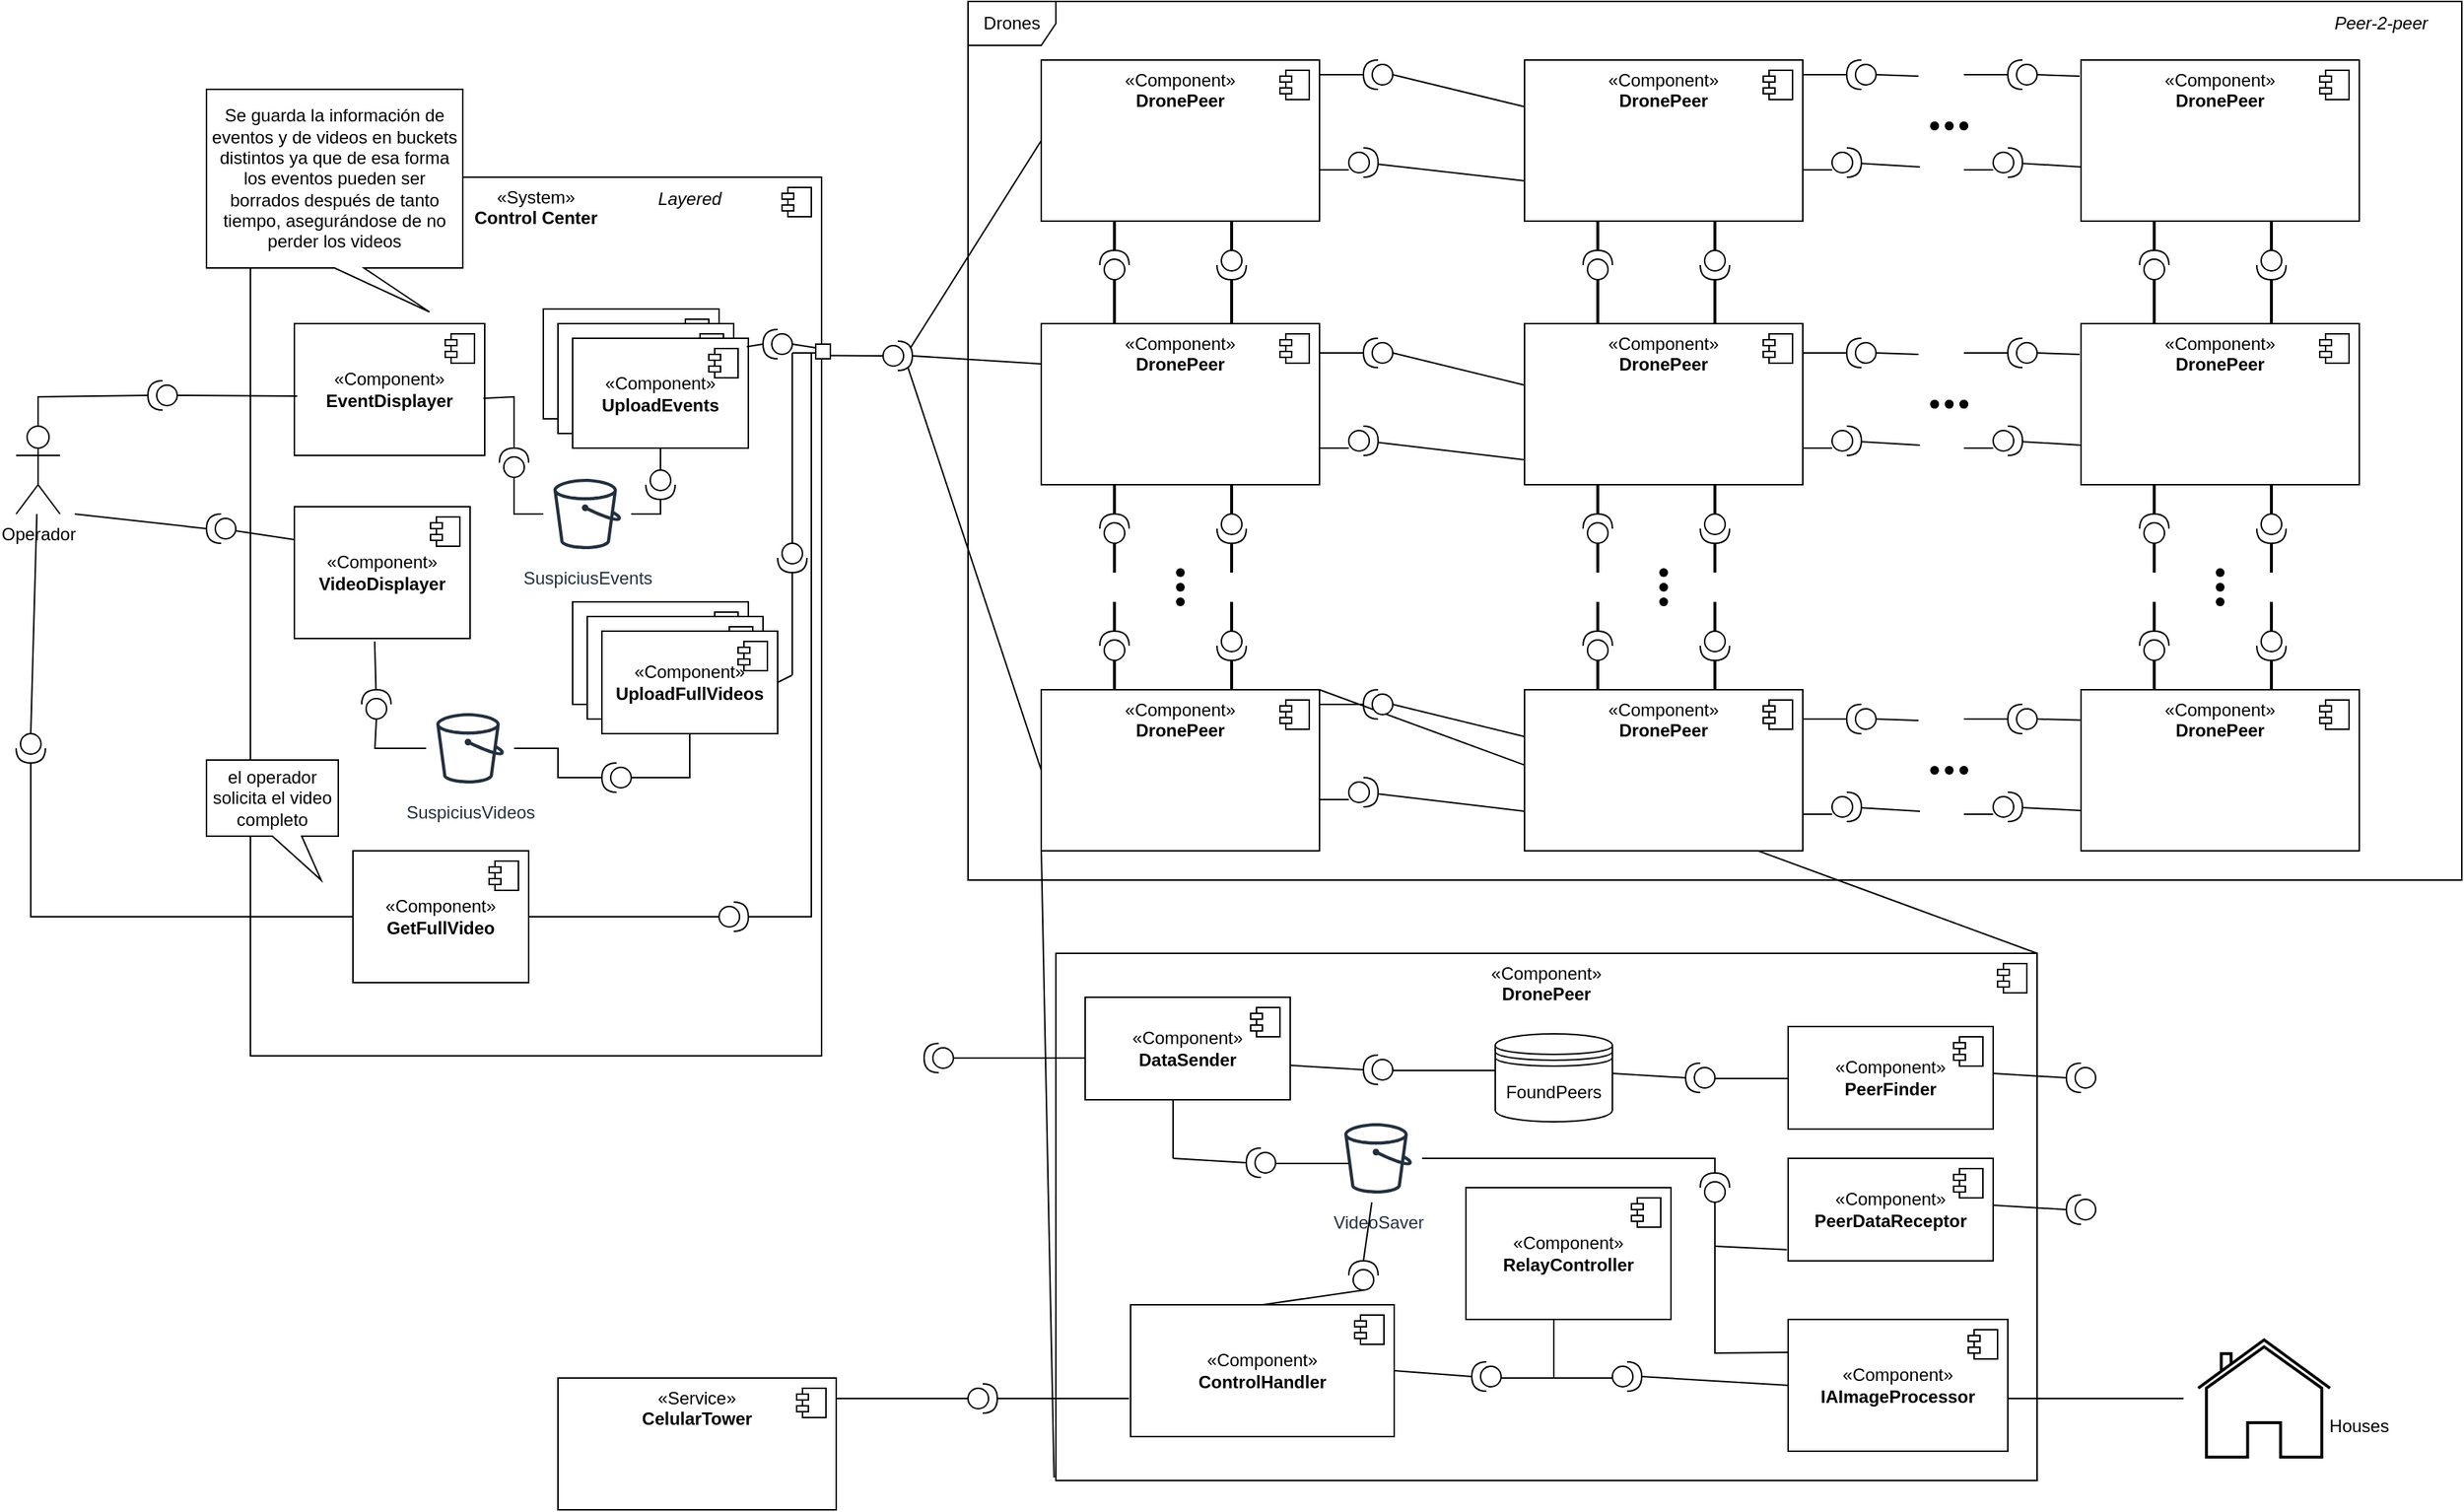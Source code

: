 <mxfile version="22.0.4" type="github">
  <diagram name="Page-1" id="djyRzcTOt3VMRXSjjJ17">
    <mxGraphModel dx="1827" dy="652" grid="1" gridSize="10" guides="1" tooltips="1" connect="1" arrows="1" fold="1" page="1" pageScale="1" pageWidth="850" pageHeight="1100" math="0" shadow="0">
      <root>
        <mxCell id="0" />
        <mxCell id="1" parent="0" />
        <mxCell id="bsvw4XNhDaf4W7q8XhJa-1" value="«System»&lt;br&gt;&lt;b&gt;Control Center&lt;/b&gt;" style="html=1;dropTarget=0;whiteSpace=wrap;verticalAlign=top;" vertex="1" parent="1">
          <mxGeometry x="-430" y="170" width="390" height="600" as="geometry" />
        </mxCell>
        <mxCell id="bsvw4XNhDaf4W7q8XhJa-2" value="" style="shape=module;jettyWidth=8;jettyHeight=4;" vertex="1" parent="bsvw4XNhDaf4W7q8XhJa-1">
          <mxGeometry x="1" width="20" height="20" relative="1" as="geometry">
            <mxPoint x="-27" y="7" as="offset" />
          </mxGeometry>
        </mxCell>
        <mxCell id="bsvw4XNhDaf4W7q8XhJa-6" value="«Component»&lt;br&gt;&lt;b&gt;DronePeer&lt;/b&gt;" style="html=1;dropTarget=0;whiteSpace=wrap;verticalAlign=top;" vertex="1" parent="1">
          <mxGeometry x="110" y="90" width="190" height="110" as="geometry" />
        </mxCell>
        <mxCell id="bsvw4XNhDaf4W7q8XhJa-7" value="" style="shape=module;jettyWidth=8;jettyHeight=4;" vertex="1" parent="bsvw4XNhDaf4W7q8XhJa-6">
          <mxGeometry x="1" width="20" height="20" relative="1" as="geometry">
            <mxPoint x="-27" y="7" as="offset" />
          </mxGeometry>
        </mxCell>
        <mxCell id="bsvw4XNhDaf4W7q8XhJa-8" value="«Component»&lt;br&gt;&lt;b&gt;DronePeer&lt;/b&gt;" style="html=1;dropTarget=0;whiteSpace=wrap;verticalAlign=top;" vertex="1" parent="1">
          <mxGeometry x="110" y="270" width="190" height="110" as="geometry" />
        </mxCell>
        <mxCell id="bsvw4XNhDaf4W7q8XhJa-9" value="" style="shape=module;jettyWidth=8;jettyHeight=4;" vertex="1" parent="bsvw4XNhDaf4W7q8XhJa-8">
          <mxGeometry x="1" width="20" height="20" relative="1" as="geometry">
            <mxPoint x="-27" y="7" as="offset" />
          </mxGeometry>
        </mxCell>
        <mxCell id="bsvw4XNhDaf4W7q8XhJa-10" value="«Component»&lt;br&gt;&lt;b&gt;DronePeer&lt;/b&gt;" style="html=1;dropTarget=0;whiteSpace=wrap;verticalAlign=top;" vertex="1" parent="1">
          <mxGeometry x="110" y="520" width="190" height="110" as="geometry" />
        </mxCell>
        <mxCell id="bsvw4XNhDaf4W7q8XhJa-11" value="" style="shape=module;jettyWidth=8;jettyHeight=4;" vertex="1" parent="bsvw4XNhDaf4W7q8XhJa-10">
          <mxGeometry x="1" width="20" height="20" relative="1" as="geometry">
            <mxPoint x="-27" y="7" as="offset" />
          </mxGeometry>
        </mxCell>
        <mxCell id="bsvw4XNhDaf4W7q8XhJa-12" value="" style="shape=waypoint;sketch=0;fillStyle=solid;size=6;pointerEvents=1;points=[];fillColor=none;resizable=0;rotatable=0;perimeter=centerPerimeter;snapToPoint=1;" vertex="1" parent="1">
          <mxGeometry x="195" y="430" width="20" height="20" as="geometry" />
        </mxCell>
        <mxCell id="bsvw4XNhDaf4W7q8XhJa-13" value="" style="shape=waypoint;sketch=0;fillStyle=solid;size=6;pointerEvents=1;points=[];fillColor=none;resizable=0;rotatable=0;perimeter=centerPerimeter;snapToPoint=1;" vertex="1" parent="1">
          <mxGeometry x="195" y="440" width="20" height="20" as="geometry" />
        </mxCell>
        <mxCell id="bsvw4XNhDaf4W7q8XhJa-14" value="" style="shape=waypoint;sketch=0;fillStyle=solid;size=6;pointerEvents=1;points=[];fillColor=none;resizable=0;rotatable=0;perimeter=centerPerimeter;snapToPoint=1;" vertex="1" parent="1">
          <mxGeometry x="195" y="450" width="20" height="20" as="geometry" />
        </mxCell>
        <mxCell id="bsvw4XNhDaf4W7q8XhJa-15" value="Drones" style="shape=umlFrame;whiteSpace=wrap;html=1;pointerEvents=0;" vertex="1" parent="1">
          <mxGeometry x="60" y="50" width="1020" height="600" as="geometry" />
        </mxCell>
        <mxCell id="bsvw4XNhDaf4W7q8XhJa-16" value="" style="endArrow=none;html=1;rounded=0;entryX=0;entryY=0.5;entryDx=0;entryDy=0;exitX=0.934;exitY=0.233;exitDx=0;exitDy=0;exitPerimeter=0;" edge="1" parent="1" source="bsvw4XNhDaf4W7q8XhJa-19" target="bsvw4XNhDaf4W7q8XhJa-6">
          <mxGeometry width="50" height="50" relative="1" as="geometry">
            <mxPoint x="20" y="280" as="sourcePoint" />
            <mxPoint x="320" y="280" as="targetPoint" />
          </mxGeometry>
        </mxCell>
        <mxCell id="bsvw4XNhDaf4W7q8XhJa-17" value="" style="endArrow=none;html=1;rounded=0;entryX=0;entryY=0.5;entryDx=0;entryDy=0;exitX=0.85;exitY=0.9;exitDx=0;exitDy=0;exitPerimeter=0;" edge="1" parent="1" source="bsvw4XNhDaf4W7q8XhJa-19" target="bsvw4XNhDaf4W7q8XhJa-10">
          <mxGeometry width="50" height="50" relative="1" as="geometry">
            <mxPoint x="20" y="300" as="sourcePoint" />
            <mxPoint x="200" y="280" as="targetPoint" />
          </mxGeometry>
        </mxCell>
        <mxCell id="bsvw4XNhDaf4W7q8XhJa-18" value="" style="endArrow=none;html=1;rounded=0;entryX=0;entryY=0.25;entryDx=0;entryDy=0;exitX=1;exitY=0.5;exitDx=0;exitDy=0;exitPerimeter=0;" edge="1" parent="1" source="bsvw4XNhDaf4W7q8XhJa-19" target="bsvw4XNhDaf4W7q8XhJa-8">
          <mxGeometry relative="1" as="geometry">
            <mxPoint x="30" y="300" as="sourcePoint" />
            <mxPoint x="260" y="300" as="targetPoint" />
          </mxGeometry>
        </mxCell>
        <mxCell id="bsvw4XNhDaf4W7q8XhJa-19" value="" style="shape=providedRequiredInterface;html=1;verticalLabelPosition=bottom;sketch=0;" vertex="1" parent="1">
          <mxGeometry x="2" y="282" width="20" height="20" as="geometry" />
        </mxCell>
        <mxCell id="bsvw4XNhDaf4W7q8XhJa-20" value="" style="shape=providedRequiredInterface;html=1;verticalLabelPosition=bottom;sketch=0;direction=south;" vertex="1" parent="1">
          <mxGeometry x="230" y="220" width="20" height="20" as="geometry" />
        </mxCell>
        <mxCell id="bsvw4XNhDaf4W7q8XhJa-21" value="" style="shape=providedRequiredInterface;html=1;verticalLabelPosition=bottom;sketch=0;direction=north;" vertex="1" parent="1">
          <mxGeometry x="150" y="220" width="20" height="20" as="geometry" />
        </mxCell>
        <mxCell id="bsvw4XNhDaf4W7q8XhJa-22" value="" style="shape=providedRequiredInterface;html=1;verticalLabelPosition=bottom;sketch=0;direction=south;" vertex="1" parent="1">
          <mxGeometry x="230" y="400" width="20" height="20" as="geometry" />
        </mxCell>
        <mxCell id="bsvw4XNhDaf4W7q8XhJa-23" value="" style="shape=providedRequiredInterface;html=1;verticalLabelPosition=bottom;sketch=0;direction=north;" vertex="1" parent="1">
          <mxGeometry x="150" y="400" width="20" height="20" as="geometry" />
        </mxCell>
        <mxCell id="bsvw4XNhDaf4W7q8XhJa-24" value="" style="shape=providedRequiredInterface;html=1;verticalLabelPosition=bottom;sketch=0;direction=south;" vertex="1" parent="1">
          <mxGeometry x="230" y="480" width="20" height="20" as="geometry" />
        </mxCell>
        <mxCell id="bsvw4XNhDaf4W7q8XhJa-25" value="" style="shape=providedRequiredInterface;html=1;verticalLabelPosition=bottom;sketch=0;direction=north;" vertex="1" parent="1">
          <mxGeometry x="150" y="480" width="20" height="20" as="geometry" />
        </mxCell>
        <mxCell id="bsvw4XNhDaf4W7q8XhJa-27" value="" style="line;strokeWidth=2;direction=south;html=1;" vertex="1" parent="1">
          <mxGeometry x="155" y="200" width="10" height="20" as="geometry" />
        </mxCell>
        <mxCell id="bsvw4XNhDaf4W7q8XhJa-28" value="" style="line;strokeWidth=2;direction=south;html=1;" vertex="1" parent="1">
          <mxGeometry x="235" y="200" width="10" height="20" as="geometry" />
        </mxCell>
        <mxCell id="bsvw4XNhDaf4W7q8XhJa-29" value="" style="line;strokeWidth=2;direction=south;html=1;" vertex="1" parent="1">
          <mxGeometry x="155" y="380" width="10" height="20" as="geometry" />
        </mxCell>
        <mxCell id="bsvw4XNhDaf4W7q8XhJa-30" value="" style="line;strokeWidth=2;direction=south;html=1;" vertex="1" parent="1">
          <mxGeometry x="235" y="380" width="10" height="20" as="geometry" />
        </mxCell>
        <mxCell id="bsvw4XNhDaf4W7q8XhJa-32" value="" style="line;strokeWidth=2;direction=south;html=1;" vertex="1" parent="1">
          <mxGeometry x="235" y="420" width="10" height="20" as="geometry" />
        </mxCell>
        <mxCell id="bsvw4XNhDaf4W7q8XhJa-33" value="" style="line;strokeWidth=2;direction=south;html=1;" vertex="1" parent="1">
          <mxGeometry x="155" y="420" width="10" height="20" as="geometry" />
        </mxCell>
        <mxCell id="bsvw4XNhDaf4W7q8XhJa-34" value="" style="line;strokeWidth=2;direction=south;html=1;" vertex="1" parent="1">
          <mxGeometry x="235" y="460" width="10" height="20" as="geometry" />
        </mxCell>
        <mxCell id="bsvw4XNhDaf4W7q8XhJa-35" value="" style="line;strokeWidth=2;direction=south;html=1;" vertex="1" parent="1">
          <mxGeometry x="155" y="460" width="10" height="20" as="geometry" />
        </mxCell>
        <mxCell id="bsvw4XNhDaf4W7q8XhJa-36" value="" style="line;strokeWidth=2;direction=south;html=1;" vertex="1" parent="1">
          <mxGeometry x="235" y="500" width="10" height="20" as="geometry" />
        </mxCell>
        <mxCell id="bsvw4XNhDaf4W7q8XhJa-37" value="" style="line;strokeWidth=2;direction=south;html=1;" vertex="1" parent="1">
          <mxGeometry x="155" y="500" width="10" height="20" as="geometry" />
        </mxCell>
        <mxCell id="bsvw4XNhDaf4W7q8XhJa-38" value="" style="line;strokeWidth=2;direction=south;html=1;" vertex="1" parent="1">
          <mxGeometry x="235" y="240" width="10" height="30" as="geometry" />
        </mxCell>
        <mxCell id="bsvw4XNhDaf4W7q8XhJa-39" value="" style="line;strokeWidth=2;direction=south;html=1;" vertex="1" parent="1">
          <mxGeometry x="155" y="240" width="10" height="30" as="geometry" />
        </mxCell>
        <mxCell id="bsvw4XNhDaf4W7q8XhJa-40" value="" style="endArrow=none;html=1;rounded=0;entryX=1;entryY=0;entryDx=0;entryDy=0;exitX=1;exitY=0;exitDx=0;exitDy=0;" edge="1" parent="1" source="bsvw4XNhDaf4W7q8XhJa-42" target="bsvw4XNhDaf4W7q8XhJa-10">
          <mxGeometry width="50" height="50" relative="1" as="geometry">
            <mxPoint x="820" y="1050" as="sourcePoint" />
            <mxPoint x="280" y="690" as="targetPoint" />
          </mxGeometry>
        </mxCell>
        <mxCell id="bsvw4XNhDaf4W7q8XhJa-41" value="" style="endArrow=none;html=1;rounded=0;exitX=0;exitY=1;exitDx=0;exitDy=0;" edge="1" parent="1">
          <mxGeometry width="50" height="50" relative="1" as="geometry">
            <mxPoint x="118.77" y="1058" as="sourcePoint" />
            <mxPoint x="110.001" y="629" as="targetPoint" />
          </mxGeometry>
        </mxCell>
        <mxCell id="bsvw4XNhDaf4W7q8XhJa-42" value="«Component»&lt;br&gt;&lt;b&gt;DronePeer&lt;/b&gt;" style="html=1;dropTarget=0;whiteSpace=wrap;verticalAlign=top;" vertex="1" parent="1">
          <mxGeometry x="120" y="700" width="670" height="360" as="geometry" />
        </mxCell>
        <mxCell id="bsvw4XNhDaf4W7q8XhJa-43" value="" style="shape=module;jettyWidth=8;jettyHeight=4;" vertex="1" parent="bsvw4XNhDaf4W7q8XhJa-42">
          <mxGeometry x="1" width="20" height="20" relative="1" as="geometry">
            <mxPoint x="-27" y="7" as="offset" />
          </mxGeometry>
        </mxCell>
        <mxCell id="bsvw4XNhDaf4W7q8XhJa-44" value="Operador" style="shape=umlActor;verticalLabelPosition=bottom;verticalAlign=top;html=1;" vertex="1" parent="1">
          <mxGeometry x="-590" y="340" width="30" height="60" as="geometry" />
        </mxCell>
        <mxCell id="bsvw4XNhDaf4W7q8XhJa-52" value="«Component»&lt;br&gt;&lt;b&gt;ControlHandler&lt;/b&gt;" style="html=1;dropTarget=0;whiteSpace=wrap;" vertex="1" parent="1">
          <mxGeometry x="171" y="940" width="180" height="90" as="geometry" />
        </mxCell>
        <mxCell id="bsvw4XNhDaf4W7q8XhJa-53" value="" style="shape=module;jettyWidth=8;jettyHeight=4;" vertex="1" parent="bsvw4XNhDaf4W7q8XhJa-52">
          <mxGeometry x="1" width="20" height="20" relative="1" as="geometry">
            <mxPoint x="-27" y="7" as="offset" />
          </mxGeometry>
        </mxCell>
        <mxCell id="bsvw4XNhDaf4W7q8XhJa-54" value="«Service»&lt;br&gt;&lt;b&gt;CelularTower&lt;/b&gt;" style="html=1;dropTarget=0;whiteSpace=wrap;verticalAlign=top;" vertex="1" parent="1">
          <mxGeometry x="-220" y="990" width="190" height="90" as="geometry" />
        </mxCell>
        <mxCell id="bsvw4XNhDaf4W7q8XhJa-55" value="" style="shape=module;jettyWidth=8;jettyHeight=4;" vertex="1" parent="bsvw4XNhDaf4W7q8XhJa-54">
          <mxGeometry x="1" width="20" height="20" relative="1" as="geometry">
            <mxPoint x="-27" y="7" as="offset" />
          </mxGeometry>
        </mxCell>
        <mxCell id="bsvw4XNhDaf4W7q8XhJa-56" value="SuspiciusVideos" style="sketch=0;outlineConnect=0;fontColor=#232F3E;gradientColor=none;strokeColor=#232F3E;fillColor=#ffffff;dashed=0;verticalLabelPosition=bottom;verticalAlign=top;align=center;html=1;fontSize=12;fontStyle=0;aspect=fixed;shape=mxgraph.aws4.resourceIcon;resIcon=mxgraph.aws4.bucket;" vertex="1" parent="1">
          <mxGeometry x="-310" y="530" width="60" height="60" as="geometry" />
        </mxCell>
        <mxCell id="bsvw4XNhDaf4W7q8XhJa-62" value="" style="shape=providedRequiredInterface;html=1;verticalLabelPosition=bottom;sketch=0;direction=east;" vertex="1" parent="1">
          <mxGeometry x="60" y="994" width="20" height="20" as="geometry" />
        </mxCell>
        <mxCell id="bsvw4XNhDaf4W7q8XhJa-64" value="«Component»&lt;br&gt;&lt;b&gt;EventDisplayer&lt;/b&gt;" style="html=1;dropTarget=0;whiteSpace=wrap;" vertex="1" parent="1">
          <mxGeometry x="-400" y="270" width="130" height="90" as="geometry" />
        </mxCell>
        <mxCell id="bsvw4XNhDaf4W7q8XhJa-65" value="" style="shape=module;jettyWidth=8;jettyHeight=4;" vertex="1" parent="bsvw4XNhDaf4W7q8XhJa-64">
          <mxGeometry x="1" width="20" height="20" relative="1" as="geometry">
            <mxPoint x="-27" y="7" as="offset" />
          </mxGeometry>
        </mxCell>
        <mxCell id="bsvw4XNhDaf4W7q8XhJa-66" value="«Component»&lt;br&gt;&lt;b&gt;VideoDisplayer&lt;/b&gt;" style="html=1;dropTarget=0;whiteSpace=wrap;" vertex="1" parent="1">
          <mxGeometry x="-400" y="395" width="120" height="90" as="geometry" />
        </mxCell>
        <mxCell id="bsvw4XNhDaf4W7q8XhJa-67" value="" style="shape=module;jettyWidth=8;jettyHeight=4;" vertex="1" parent="bsvw4XNhDaf4W7q8XhJa-66">
          <mxGeometry x="1" width="20" height="20" relative="1" as="geometry">
            <mxPoint x="-27" y="7" as="offset" />
          </mxGeometry>
        </mxCell>
        <mxCell id="bsvw4XNhDaf4W7q8XhJa-71" value="«Component»&lt;br&gt;&lt;b&gt;IAImageProcessor&lt;/b&gt;" style="html=1;dropTarget=0;whiteSpace=wrap;" vertex="1" parent="1">
          <mxGeometry x="620" y="950" width="150" height="90" as="geometry" />
        </mxCell>
        <mxCell id="bsvw4XNhDaf4W7q8XhJa-72" value="" style="shape=module;jettyWidth=8;jettyHeight=4;" vertex="1" parent="bsvw4XNhDaf4W7q8XhJa-71">
          <mxGeometry x="1" width="20" height="20" relative="1" as="geometry">
            <mxPoint x="-27" y="7" as="offset" />
          </mxGeometry>
        </mxCell>
        <mxCell id="bsvw4XNhDaf4W7q8XhJa-73" value="VideoSaver" style="sketch=0;outlineConnect=0;fontColor=#232F3E;gradientColor=none;strokeColor=#232F3E;fillColor=#ffffff;dashed=0;verticalLabelPosition=bottom;verticalAlign=top;align=center;html=1;fontSize=12;fontStyle=0;aspect=fixed;shape=mxgraph.aws4.resourceIcon;resIcon=mxgraph.aws4.bucket;" vertex="1" parent="1">
          <mxGeometry x="310" y="810" width="60" height="60" as="geometry" />
        </mxCell>
        <mxCell id="bsvw4XNhDaf4W7q8XhJa-74" value="FoundPeers" style="shape=datastore;whiteSpace=wrap;html=1;" vertex="1" parent="1">
          <mxGeometry x="420" y="755" width="80" height="60" as="geometry" />
        </mxCell>
        <mxCell id="bsvw4XNhDaf4W7q8XhJa-76" value="" style="line;strokeWidth=1;fillColor=none;align=left;verticalAlign=middle;spacingTop=-1;spacingLeft=3;spacingRight=3;rotatable=0;labelPosition=right;points=[];portConstraint=eastwest;strokeColor=inherit;" vertex="1" parent="1">
          <mxGeometry x="770" y="1000" width="120" height="8" as="geometry" />
        </mxCell>
        <mxCell id="bsvw4XNhDaf4W7q8XhJa-77" value="" style="html=1;verticalLabelPosition=bottom;align=center;labelBackgroundColor=#ffffff;verticalAlign=top;strokeWidth=2;shadow=0;dashed=0;shape=mxgraph.ios7.icons.home;" vertex="1" parent="1">
          <mxGeometry x="900" y="964" width="90" height="80" as="geometry" />
        </mxCell>
        <mxCell id="bsvw4XNhDaf4W7q8XhJa-79" value="«Component»&lt;br&gt;&lt;b&gt;RecieveVideo&lt;/b&gt;" style="html=1;dropTarget=0;whiteSpace=wrap;" vertex="1" parent="1">
          <mxGeometry x="-210" y="460" width="120" height="70" as="geometry" />
        </mxCell>
        <mxCell id="bsvw4XNhDaf4W7q8XhJa-80" value="" style="shape=module;jettyWidth=8;jettyHeight=4;" vertex="1" parent="bsvw4XNhDaf4W7q8XhJa-79">
          <mxGeometry x="1" width="20" height="20" relative="1" as="geometry">
            <mxPoint x="-27" y="7" as="offset" />
          </mxGeometry>
        </mxCell>
        <mxCell id="bsvw4XNhDaf4W7q8XhJa-81" value="«Component»&lt;br&gt;&lt;b&gt;RecieveVideo&lt;/b&gt;" style="html=1;dropTarget=0;whiteSpace=wrap;" vertex="1" parent="1">
          <mxGeometry x="-200" y="470" width="120" height="70" as="geometry" />
        </mxCell>
        <mxCell id="bsvw4XNhDaf4W7q8XhJa-82" value="" style="shape=module;jettyWidth=8;jettyHeight=4;" vertex="1" parent="bsvw4XNhDaf4W7q8XhJa-81">
          <mxGeometry x="1" width="20" height="20" relative="1" as="geometry">
            <mxPoint x="-27" y="7" as="offset" />
          </mxGeometry>
        </mxCell>
        <mxCell id="bsvw4XNhDaf4W7q8XhJa-83" value="«Component»&lt;br&gt;&lt;b&gt;UploadFullVideos&lt;/b&gt;" style="html=1;dropTarget=0;whiteSpace=wrap;" vertex="1" parent="1">
          <mxGeometry x="-190" y="480" width="120" height="70" as="geometry" />
        </mxCell>
        <mxCell id="bsvw4XNhDaf4W7q8XhJa-84" value="" style="shape=module;jettyWidth=8;jettyHeight=4;" vertex="1" parent="bsvw4XNhDaf4W7q8XhJa-83">
          <mxGeometry x="1" width="20" height="20" relative="1" as="geometry">
            <mxPoint x="-27" y="7" as="offset" />
          </mxGeometry>
        </mxCell>
        <mxCell id="bsvw4XNhDaf4W7q8XhJa-85" value="«Component»&lt;br&gt;&lt;b&gt;GetGeneralVideo&lt;/b&gt;" style="html=1;dropTarget=0;whiteSpace=wrap;" vertex="1" parent="1">
          <mxGeometry x="-230" y="260" width="120" height="75" as="geometry" />
        </mxCell>
        <mxCell id="bsvw4XNhDaf4W7q8XhJa-86" value="" style="shape=module;jettyWidth=8;jettyHeight=4;" vertex="1" parent="bsvw4XNhDaf4W7q8XhJa-85">
          <mxGeometry x="1" width="20" height="20" relative="1" as="geometry">
            <mxPoint x="-27" y="7" as="offset" />
          </mxGeometry>
        </mxCell>
        <mxCell id="bsvw4XNhDaf4W7q8XhJa-87" value="Houses" style="text;strokeColor=none;align=center;fillColor=none;html=1;verticalAlign=middle;whiteSpace=wrap;rounded=0;" vertex="1" parent="1">
          <mxGeometry x="980" y="1008" width="60" height="30" as="geometry" />
        </mxCell>
        <mxCell id="bsvw4XNhDaf4W7q8XhJa-88" value="«Component»&lt;br&gt;&lt;b&gt;DataSender&lt;/b&gt;" style="html=1;dropTarget=0;whiteSpace=wrap;" vertex="1" parent="1">
          <mxGeometry x="140" y="730" width="140" height="70" as="geometry" />
        </mxCell>
        <mxCell id="bsvw4XNhDaf4W7q8XhJa-89" value="" style="shape=module;jettyWidth=8;jettyHeight=4;" vertex="1" parent="bsvw4XNhDaf4W7q8XhJa-88">
          <mxGeometry x="1" width="20" height="20" relative="1" as="geometry">
            <mxPoint x="-27" y="7" as="offset" />
          </mxGeometry>
        </mxCell>
        <mxCell id="bsvw4XNhDaf4W7q8XhJa-90" value="«Component»&lt;br&gt;&lt;b&gt;PeerFinder&lt;/b&gt;" style="html=1;dropTarget=0;whiteSpace=wrap;" vertex="1" parent="1">
          <mxGeometry x="620" y="750" width="140" height="70" as="geometry" />
        </mxCell>
        <mxCell id="bsvw4XNhDaf4W7q8XhJa-91" value="" style="shape=module;jettyWidth=8;jettyHeight=4;" vertex="1" parent="bsvw4XNhDaf4W7q8XhJa-90">
          <mxGeometry x="1" width="20" height="20" relative="1" as="geometry">
            <mxPoint x="-27" y="7" as="offset" />
          </mxGeometry>
        </mxCell>
        <mxCell id="bsvw4XNhDaf4W7q8XhJa-92" value="«Component»&lt;br&gt;&lt;b&gt;PeerDataReceptor&lt;/b&gt;" style="html=1;dropTarget=0;whiteSpace=wrap;" vertex="1" parent="1">
          <mxGeometry x="620" y="840" width="140" height="70" as="geometry" />
        </mxCell>
        <mxCell id="bsvw4XNhDaf4W7q8XhJa-93" value="" style="shape=module;jettyWidth=8;jettyHeight=4;" vertex="1" parent="bsvw4XNhDaf4W7q8XhJa-92">
          <mxGeometry x="1" width="20" height="20" relative="1" as="geometry">
            <mxPoint x="-27" y="7" as="offset" />
          </mxGeometry>
        </mxCell>
        <mxCell id="bsvw4XNhDaf4W7q8XhJa-94" value="«Component»&lt;br&gt;&lt;b&gt;RelayController&lt;/b&gt;" style="html=1;dropTarget=0;whiteSpace=wrap;" vertex="1" parent="1">
          <mxGeometry x="400" y="860" width="140" height="90" as="geometry" />
        </mxCell>
        <mxCell id="bsvw4XNhDaf4W7q8XhJa-95" value="" style="shape=module;jettyWidth=8;jettyHeight=4;" vertex="1" parent="bsvw4XNhDaf4W7q8XhJa-94">
          <mxGeometry x="1" width="20" height="20" relative="1" as="geometry">
            <mxPoint x="-27" y="7" as="offset" />
          </mxGeometry>
        </mxCell>
        <mxCell id="bsvw4XNhDaf4W7q8XhJa-96" value="" style="shape=providedRequiredInterface;html=1;verticalLabelPosition=bottom;sketch=0;direction=north;" vertex="1" parent="1">
          <mxGeometry x="320" y="910" width="20" height="20" as="geometry" />
        </mxCell>
        <mxCell id="bsvw4XNhDaf4W7q8XhJa-97" value="" style="line;strokeWidth=1;fillColor=none;align=left;verticalAlign=middle;spacingTop=-1;spacingLeft=3;spacingRight=3;rotatable=0;labelPosition=right;points=[];portConstraint=eastwest;strokeColor=inherit;" vertex="1" parent="1">
          <mxGeometry x="-30" y="1000" width="90" height="8" as="geometry" />
        </mxCell>
        <mxCell id="bsvw4XNhDaf4W7q8XhJa-98" value="" style="line;strokeWidth=1;fillColor=none;align=left;verticalAlign=middle;spacingTop=-1;spacingLeft=3;spacingRight=3;rotatable=0;labelPosition=right;points=[];portConstraint=eastwest;strokeColor=inherit;" vertex="1" parent="1">
          <mxGeometry x="80" y="1000" width="90" height="8" as="geometry" />
        </mxCell>
        <mxCell id="bsvw4XNhDaf4W7q8XhJa-104" value="" style="endArrow=none;html=1;rounded=0;entryX=0.5;entryY=0;entryDx=0;entryDy=0;exitX=0;exitY=0.5;exitDx=0;exitDy=0;exitPerimeter=0;" edge="1" parent="1" source="bsvw4XNhDaf4W7q8XhJa-96" target="bsvw4XNhDaf4W7q8XhJa-52">
          <mxGeometry width="50" height="50" relative="1" as="geometry">
            <mxPoint x="-10" y="810" as="sourcePoint" />
            <mxPoint x="40" y="760" as="targetPoint" />
          </mxGeometry>
        </mxCell>
        <mxCell id="bsvw4XNhDaf4W7q8XhJa-105" value="" style="endArrow=none;html=1;rounded=0;exitX=1;exitY=0.5;exitDx=0;exitDy=0;exitPerimeter=0;" edge="1" parent="1" source="bsvw4XNhDaf4W7q8XhJa-96" target="bsvw4XNhDaf4W7q8XhJa-73">
          <mxGeometry width="50" height="50" relative="1" as="geometry">
            <mxPoint x="150" y="810" as="sourcePoint" />
            <mxPoint x="200" y="760" as="targetPoint" />
          </mxGeometry>
        </mxCell>
        <mxCell id="bsvw4XNhDaf4W7q8XhJa-106" value="«Component»&lt;br&gt;&lt;b&gt;GetGeneralVideo&lt;/b&gt;" style="html=1;dropTarget=0;whiteSpace=wrap;" vertex="1" parent="1">
          <mxGeometry x="-220" y="270" width="120" height="75" as="geometry" />
        </mxCell>
        <mxCell id="bsvw4XNhDaf4W7q8XhJa-107" value="" style="shape=module;jettyWidth=8;jettyHeight=4;" vertex="1" parent="bsvw4XNhDaf4W7q8XhJa-106">
          <mxGeometry x="1" width="20" height="20" relative="1" as="geometry">
            <mxPoint x="-27" y="7" as="offset" />
          </mxGeometry>
        </mxCell>
        <mxCell id="bsvw4XNhDaf4W7q8XhJa-108" value="«Component»&lt;br&gt;&lt;b&gt;UploadEvents&lt;/b&gt;" style="html=1;dropTarget=0;whiteSpace=wrap;" vertex="1" parent="1">
          <mxGeometry x="-210" y="280" width="120" height="75" as="geometry" />
        </mxCell>
        <mxCell id="bsvw4XNhDaf4W7q8XhJa-109" value="" style="shape=module;jettyWidth=8;jettyHeight=4;" vertex="1" parent="bsvw4XNhDaf4W7q8XhJa-108">
          <mxGeometry x="1" width="20" height="20" relative="1" as="geometry">
            <mxPoint x="-27" y="7" as="offset" />
          </mxGeometry>
        </mxCell>
        <mxCell id="bsvw4XNhDaf4W7q8XhJa-110" value="" style="endArrow=none;html=1;rounded=0;entryX=0;entryY=0.5;entryDx=0;entryDy=0;entryPerimeter=0;exitX=1.002;exitY=0.203;exitDx=0;exitDy=0;exitPerimeter=0;" edge="1" parent="1" source="bsvw4XNhDaf4W7q8XhJa-1" target="bsvw4XNhDaf4W7q8XhJa-19">
          <mxGeometry width="50" height="50" relative="1" as="geometry">
            <mxPoint x="20" y="400" as="sourcePoint" />
            <mxPoint x="70" y="350" as="targetPoint" />
          </mxGeometry>
        </mxCell>
        <mxCell id="bsvw4XNhDaf4W7q8XhJa-114" value="" style="endArrow=none;html=1;rounded=0;exitX=1;exitY=0.5;exitDx=0;exitDy=0;" edge="1" parent="1" source="bsvw4XNhDaf4W7q8XhJa-83">
          <mxGeometry width="50" height="50" relative="1" as="geometry">
            <mxPoint x="20" y="400" as="sourcePoint" />
            <mxPoint x="-60" y="510" as="targetPoint" />
          </mxGeometry>
        </mxCell>
        <mxCell id="bsvw4XNhDaf4W7q8XhJa-115" value="" style="endArrow=none;html=1;rounded=0;" edge="1" parent="1">
          <mxGeometry width="50" height="50" relative="1" as="geometry">
            <mxPoint x="-60" y="290" as="sourcePoint" />
            <mxPoint x="-40" y="290" as="targetPoint" />
          </mxGeometry>
        </mxCell>
        <mxCell id="bsvw4XNhDaf4W7q8XhJa-116" value="" style="endArrow=none;html=1;rounded=0;exitX=0;exitY=0.5;exitDx=0;exitDy=0;exitPerimeter=0;" edge="1" parent="1" source="bsvw4XNhDaf4W7q8XhJa-117">
          <mxGeometry width="50" height="50" relative="1" as="geometry">
            <mxPoint x="-250" y="430" as="sourcePoint" />
            <mxPoint x="-60" y="290" as="targetPoint" />
          </mxGeometry>
        </mxCell>
        <mxCell id="bsvw4XNhDaf4W7q8XhJa-117" value="" style="shape=providedRequiredInterface;html=1;verticalLabelPosition=bottom;sketch=0;direction=south;" vertex="1" parent="1">
          <mxGeometry x="-70" y="420" width="20" height="20" as="geometry" />
        </mxCell>
        <mxCell id="bsvw4XNhDaf4W7q8XhJa-118" value="" style="endArrow=none;html=1;rounded=0;entryX=1;entryY=0.5;entryDx=0;entryDy=0;entryPerimeter=0;" edge="1" parent="1" target="bsvw4XNhDaf4W7q8XhJa-117">
          <mxGeometry width="50" height="50" relative="1" as="geometry">
            <mxPoint x="-60" y="510" as="sourcePoint" />
            <mxPoint x="-200" y="380" as="targetPoint" />
          </mxGeometry>
        </mxCell>
        <mxCell id="bsvw4XNhDaf4W7q8XhJa-119" value="" style="rounded=0;whiteSpace=wrap;html=1;" vertex="1" parent="1">
          <mxGeometry x="-44" y="284" width="10" height="10" as="geometry" />
        </mxCell>
        <mxCell id="bsvw4XNhDaf4W7q8XhJa-120" value="SuspiciusEvents" style="sketch=0;outlineConnect=0;fontColor=#232F3E;gradientColor=none;strokeColor=#232F3E;fillColor=#ffffff;dashed=0;verticalLabelPosition=bottom;verticalAlign=top;align=center;html=1;fontSize=12;fontStyle=0;aspect=fixed;shape=mxgraph.aws4.resourceIcon;resIcon=mxgraph.aws4.bucket;" vertex="1" parent="1">
          <mxGeometry x="-230" y="370" width="60" height="60" as="geometry" />
        </mxCell>
        <mxCell id="bsvw4XNhDaf4W7q8XhJa-122" value="«Component»&lt;br&gt;&lt;b&gt;GetFullVideo&lt;/b&gt;" style="html=1;dropTarget=0;whiteSpace=wrap;" vertex="1" parent="1">
          <mxGeometry x="-360" y="630" width="120" height="90" as="geometry" />
        </mxCell>
        <mxCell id="bsvw4XNhDaf4W7q8XhJa-123" value="" style="shape=module;jettyWidth=8;jettyHeight=4;" vertex="1" parent="bsvw4XNhDaf4W7q8XhJa-122">
          <mxGeometry x="1" width="20" height="20" relative="1" as="geometry">
            <mxPoint x="-27" y="7" as="offset" />
          </mxGeometry>
        </mxCell>
        <mxCell id="bsvw4XNhDaf4W7q8XhJa-124" value="" style="shape=providedRequiredInterface;html=1;verticalLabelPosition=bottom;sketch=0;direction=west;" vertex="1" parent="1">
          <mxGeometry x="250" y="833" width="20" height="20" as="geometry" />
        </mxCell>
        <mxCell id="bsvw4XNhDaf4W7q8XhJa-125" value="" style="line;strokeWidth=1;fillColor=none;align=left;verticalAlign=middle;spacingTop=-1;spacingLeft=3;spacingRight=3;rotatable=0;labelPosition=right;points=[];portConstraint=eastwest;strokeColor=inherit;" vertex="1" parent="1">
          <mxGeometry x="270" y="839.5" width="50" height="8" as="geometry" />
        </mxCell>
        <mxCell id="bsvw4XNhDaf4W7q8XhJa-126" value="" style="endArrow=none;html=1;rounded=0;entryX=1;entryY=0.5;entryDx=0;entryDy=0;entryPerimeter=0;" edge="1" parent="1" target="bsvw4XNhDaf4W7q8XhJa-124">
          <mxGeometry width="50" height="50" relative="1" as="geometry">
            <mxPoint x="200" y="840" as="sourcePoint" />
            <mxPoint x="210" y="840" as="targetPoint" />
          </mxGeometry>
        </mxCell>
        <mxCell id="bsvw4XNhDaf4W7q8XhJa-127" value="" style="endArrow=none;html=1;rounded=0;" edge="1" parent="1">
          <mxGeometry width="50" height="50" relative="1" as="geometry">
            <mxPoint x="200" y="840" as="sourcePoint" />
            <mxPoint x="200" y="800" as="targetPoint" />
          </mxGeometry>
        </mxCell>
        <mxCell id="bsvw4XNhDaf4W7q8XhJa-128" value="" style="shape=providedRequiredInterface;html=1;verticalLabelPosition=bottom;sketch=0;direction=west;" vertex="1" parent="1">
          <mxGeometry x="404" y="979" width="20" height="20" as="geometry" />
        </mxCell>
        <mxCell id="bsvw4XNhDaf4W7q8XhJa-129" value="" style="shape=providedRequiredInterface;html=1;verticalLabelPosition=bottom;sketch=0;" vertex="1" parent="1">
          <mxGeometry x="500" y="979" width="20" height="20" as="geometry" />
        </mxCell>
        <mxCell id="bsvw4XNhDaf4W7q8XhJa-133" value="" style="endArrow=none;html=1;rounded=0;" edge="1" parent="1">
          <mxGeometry width="50" height="50" relative="1" as="geometry">
            <mxPoint x="460" y="990" as="sourcePoint" />
            <mxPoint x="460" y="950" as="targetPoint" />
          </mxGeometry>
        </mxCell>
        <mxCell id="bsvw4XNhDaf4W7q8XhJa-134" value="" style="endArrow=none;html=1;rounded=0;entryX=0;entryY=0.5;entryDx=0;entryDy=0;entryPerimeter=0;exitX=0;exitY=0.5;exitDx=0;exitDy=0;exitPerimeter=0;" edge="1" parent="1">
          <mxGeometry width="50" height="50" relative="1" as="geometry">
            <mxPoint x="424" y="990" as="sourcePoint" />
            <mxPoint x="500" y="990" as="targetPoint" />
          </mxGeometry>
        </mxCell>
        <mxCell id="bsvw4XNhDaf4W7q8XhJa-135" value="" style="endArrow=none;html=1;rounded=0;exitX=1;exitY=0.5;exitDx=0;exitDy=0;exitPerimeter=0;entryX=1;entryY=0.5;entryDx=0;entryDy=0;" edge="1" parent="1" source="bsvw4XNhDaf4W7q8XhJa-128" target="bsvw4XNhDaf4W7q8XhJa-52">
          <mxGeometry width="50" height="50" relative="1" as="geometry">
            <mxPoint x="400" y="890" as="sourcePoint" />
            <mxPoint x="450" y="840" as="targetPoint" />
          </mxGeometry>
        </mxCell>
        <mxCell id="bsvw4XNhDaf4W7q8XhJa-136" value="" style="endArrow=none;html=1;rounded=0;exitX=1;exitY=0.5;exitDx=0;exitDy=0;exitPerimeter=0;entryX=0;entryY=0.5;entryDx=0;entryDy=0;" edge="1" parent="1" source="bsvw4XNhDaf4W7q8XhJa-129" target="bsvw4XNhDaf4W7q8XhJa-71">
          <mxGeometry width="50" height="50" relative="1" as="geometry">
            <mxPoint x="400" y="890" as="sourcePoint" />
            <mxPoint x="450" y="840" as="targetPoint" />
          </mxGeometry>
        </mxCell>
        <mxCell id="bsvw4XNhDaf4W7q8XhJa-137" value="" style="shape=providedRequiredInterface;html=1;verticalLabelPosition=bottom;sketch=0;direction=north;" vertex="1" parent="1">
          <mxGeometry x="560" y="850" width="20" height="20" as="geometry" />
        </mxCell>
        <mxCell id="bsvw4XNhDaf4W7q8XhJa-138" value="" style="endArrow=none;html=1;rounded=0;exitX=0;exitY=0.25;exitDx=0;exitDy=0;entryX=0;entryY=0.5;entryDx=0;entryDy=0;entryPerimeter=0;" edge="1" parent="1" source="bsvw4XNhDaf4W7q8XhJa-71" target="bsvw4XNhDaf4W7q8XhJa-137">
          <mxGeometry width="50" height="50" relative="1" as="geometry">
            <mxPoint x="560" y="990" as="sourcePoint" />
            <mxPoint x="570" y="915" as="targetPoint" />
            <Array as="points">
              <mxPoint x="570" y="973" />
            </Array>
          </mxGeometry>
        </mxCell>
        <mxCell id="bsvw4XNhDaf4W7q8XhJa-139" value="" style="endArrow=none;html=1;rounded=0;exitX=1;exitY=0.5;exitDx=0;exitDy=0;exitPerimeter=0;" edge="1" parent="1" source="bsvw4XNhDaf4W7q8XhJa-137" target="bsvw4XNhDaf4W7q8XhJa-73">
          <mxGeometry width="50" height="50" relative="1" as="geometry">
            <mxPoint x="570" y="896" as="sourcePoint" />
            <mxPoint x="570" y="856" as="targetPoint" />
            <Array as="points">
              <mxPoint x="570" y="840" />
            </Array>
          </mxGeometry>
        </mxCell>
        <mxCell id="bsvw4XNhDaf4W7q8XhJa-140" value="" style="endArrow=none;html=1;rounded=0;entryX=-0.006;entryY=0.891;entryDx=0;entryDy=0;entryPerimeter=0;" edge="1" parent="1" target="bsvw4XNhDaf4W7q8XhJa-92">
          <mxGeometry width="50" height="50" relative="1" as="geometry">
            <mxPoint x="570" y="900" as="sourcePoint" />
            <mxPoint x="450" y="840" as="targetPoint" />
          </mxGeometry>
        </mxCell>
        <mxCell id="bsvw4XNhDaf4W7q8XhJa-141" value="" style="line;strokeWidth=1;fillColor=none;align=left;verticalAlign=middle;spacingTop=-1;spacingLeft=3;spacingRight=3;rotatable=0;labelPosition=right;points=[];portConstraint=eastwest;strokeColor=inherit;" vertex="1" parent="1">
          <mxGeometry x="570" y="781.5" width="50" height="8" as="geometry" />
        </mxCell>
        <mxCell id="bsvw4XNhDaf4W7q8XhJa-142" value="" style="shape=providedRequiredInterface;html=1;verticalLabelPosition=bottom;sketch=0;direction=west;" vertex="1" parent="1">
          <mxGeometry x="550" y="775" width="20" height="20" as="geometry" />
        </mxCell>
        <mxCell id="bsvw4XNhDaf4W7q8XhJa-143" value="" style="endArrow=none;html=1;rounded=0;entryX=1;entryY=0.5;entryDx=0;entryDy=0;entryPerimeter=0;" edge="1" target="bsvw4XNhDaf4W7q8XhJa-142" parent="1">
          <mxGeometry width="50" height="50" relative="1" as="geometry">
            <mxPoint x="500" y="782" as="sourcePoint" />
            <mxPoint x="510" y="782" as="targetPoint" />
          </mxGeometry>
        </mxCell>
        <mxCell id="bsvw4XNhDaf4W7q8XhJa-144" value="" style="line;strokeWidth=1;fillColor=none;align=left;verticalAlign=middle;spacingTop=-1;spacingLeft=3;spacingRight=3;rotatable=0;labelPosition=right;points=[];portConstraint=eastwest;strokeColor=inherit;" vertex="1" parent="1">
          <mxGeometry x="350" y="776" width="70" height="8" as="geometry" />
        </mxCell>
        <mxCell id="bsvw4XNhDaf4W7q8XhJa-145" value="" style="shape=providedRequiredInterface;html=1;verticalLabelPosition=bottom;sketch=0;direction=west;" vertex="1" parent="1">
          <mxGeometry x="330" y="769.5" width="20" height="20" as="geometry" />
        </mxCell>
        <mxCell id="bsvw4XNhDaf4W7q8XhJa-146" value="" style="endArrow=none;html=1;rounded=0;entryX=1;entryY=0.5;entryDx=0;entryDy=0;entryPerimeter=0;" edge="1" target="bsvw4XNhDaf4W7q8XhJa-145" parent="1">
          <mxGeometry width="50" height="50" relative="1" as="geometry">
            <mxPoint x="280" y="776.5" as="sourcePoint" />
            <mxPoint x="290" y="776.5" as="targetPoint" />
          </mxGeometry>
        </mxCell>
        <mxCell id="bsvw4XNhDaf4W7q8XhJa-147" value="" style="line;strokeWidth=1;fillColor=none;align=left;verticalAlign=middle;spacingTop=-1;spacingLeft=3;spacingRight=3;rotatable=0;labelPosition=right;points=[];portConstraint=eastwest;strokeColor=inherit;" vertex="1" parent="1">
          <mxGeometry x="50" y="767.5" width="90" height="8" as="geometry" />
        </mxCell>
        <mxCell id="bsvw4XNhDaf4W7q8XhJa-148" value="" style="shape=providedRequiredInterface;html=1;verticalLabelPosition=bottom;sketch=0;direction=west;" vertex="1" parent="1">
          <mxGeometry x="30" y="761.5" width="20" height="20" as="geometry" />
        </mxCell>
        <mxCell id="bsvw4XNhDaf4W7q8XhJa-149" value="" style="shape=providedRequiredInterface;html=1;verticalLabelPosition=bottom;sketch=0;direction=west;" vertex="1" parent="1">
          <mxGeometry x="810" y="775" width="20" height="20" as="geometry" />
        </mxCell>
        <mxCell id="bsvw4XNhDaf4W7q8XhJa-150" value="" style="endArrow=none;html=1;rounded=0;entryX=1;entryY=0.5;entryDx=0;entryDy=0;entryPerimeter=0;" edge="1" target="bsvw4XNhDaf4W7q8XhJa-149" parent="1">
          <mxGeometry width="50" height="50" relative="1" as="geometry">
            <mxPoint x="760" y="782" as="sourcePoint" />
            <mxPoint x="770" y="782" as="targetPoint" />
          </mxGeometry>
        </mxCell>
        <mxCell id="bsvw4XNhDaf4W7q8XhJa-151" value="" style="shape=providedRequiredInterface;html=1;verticalLabelPosition=bottom;sketch=0;direction=west;" vertex="1" parent="1">
          <mxGeometry x="810" y="865" width="20" height="20" as="geometry" />
        </mxCell>
        <mxCell id="bsvw4XNhDaf4W7q8XhJa-152" value="" style="endArrow=none;html=1;rounded=0;entryX=1;entryY=0.5;entryDx=0;entryDy=0;entryPerimeter=0;" edge="1" target="bsvw4XNhDaf4W7q8XhJa-151" parent="1">
          <mxGeometry width="50" height="50" relative="1" as="geometry">
            <mxPoint x="760" y="872" as="sourcePoint" />
            <mxPoint x="770" y="872" as="targetPoint" />
          </mxGeometry>
        </mxCell>
        <mxCell id="bsvw4XNhDaf4W7q8XhJa-153" value="«Component»&lt;br&gt;&lt;b&gt;DronePeer&lt;/b&gt;" style="html=1;dropTarget=0;whiteSpace=wrap;verticalAlign=top;" vertex="1" parent="1">
          <mxGeometry x="440" y="90" width="190" height="110" as="geometry" />
        </mxCell>
        <mxCell id="bsvw4XNhDaf4W7q8XhJa-154" value="" style="shape=module;jettyWidth=8;jettyHeight=4;" vertex="1" parent="bsvw4XNhDaf4W7q8XhJa-153">
          <mxGeometry x="1" width="20" height="20" relative="1" as="geometry">
            <mxPoint x="-27" y="7" as="offset" />
          </mxGeometry>
        </mxCell>
        <mxCell id="bsvw4XNhDaf4W7q8XhJa-155" value="«Component»&lt;br&gt;&lt;b&gt;DronePeer&lt;/b&gt;" style="html=1;dropTarget=0;whiteSpace=wrap;verticalAlign=top;" vertex="1" parent="1">
          <mxGeometry x="440" y="270" width="190" height="110" as="geometry" />
        </mxCell>
        <mxCell id="bsvw4XNhDaf4W7q8XhJa-156" value="" style="shape=module;jettyWidth=8;jettyHeight=4;" vertex="1" parent="bsvw4XNhDaf4W7q8XhJa-155">
          <mxGeometry x="1" width="20" height="20" relative="1" as="geometry">
            <mxPoint x="-27" y="7" as="offset" />
          </mxGeometry>
        </mxCell>
        <mxCell id="bsvw4XNhDaf4W7q8XhJa-157" value="«Component»&lt;br&gt;&lt;b&gt;DronePeer&lt;/b&gt;" style="html=1;dropTarget=0;whiteSpace=wrap;verticalAlign=top;" vertex="1" parent="1">
          <mxGeometry x="440" y="520" width="190" height="110" as="geometry" />
        </mxCell>
        <mxCell id="bsvw4XNhDaf4W7q8XhJa-158" value="" style="shape=module;jettyWidth=8;jettyHeight=4;" vertex="1" parent="bsvw4XNhDaf4W7q8XhJa-157">
          <mxGeometry x="1" width="20" height="20" relative="1" as="geometry">
            <mxPoint x="-27" y="7" as="offset" />
          </mxGeometry>
        </mxCell>
        <mxCell id="bsvw4XNhDaf4W7q8XhJa-159" value="" style="shape=waypoint;sketch=0;fillStyle=solid;size=6;pointerEvents=1;points=[];fillColor=none;resizable=0;rotatable=0;perimeter=centerPerimeter;snapToPoint=1;" vertex="1" parent="1">
          <mxGeometry x="525" y="430" width="20" height="20" as="geometry" />
        </mxCell>
        <mxCell id="bsvw4XNhDaf4W7q8XhJa-160" value="" style="shape=waypoint;sketch=0;fillStyle=solid;size=6;pointerEvents=1;points=[];fillColor=none;resizable=0;rotatable=0;perimeter=centerPerimeter;snapToPoint=1;" vertex="1" parent="1">
          <mxGeometry x="525" y="440" width="20" height="20" as="geometry" />
        </mxCell>
        <mxCell id="bsvw4XNhDaf4W7q8XhJa-161" value="" style="shape=waypoint;sketch=0;fillStyle=solid;size=6;pointerEvents=1;points=[];fillColor=none;resizable=0;rotatable=0;perimeter=centerPerimeter;snapToPoint=1;" vertex="1" parent="1">
          <mxGeometry x="525" y="450" width="20" height="20" as="geometry" />
        </mxCell>
        <mxCell id="bsvw4XNhDaf4W7q8XhJa-162" value="" style="shape=providedRequiredInterface;html=1;verticalLabelPosition=bottom;sketch=0;direction=south;" vertex="1" parent="1">
          <mxGeometry x="560" y="220" width="20" height="20" as="geometry" />
        </mxCell>
        <mxCell id="bsvw4XNhDaf4W7q8XhJa-163" value="" style="shape=providedRequiredInterface;html=1;verticalLabelPosition=bottom;sketch=0;direction=north;" vertex="1" parent="1">
          <mxGeometry x="480" y="220" width="20" height="20" as="geometry" />
        </mxCell>
        <mxCell id="bsvw4XNhDaf4W7q8XhJa-164" value="" style="shape=providedRequiredInterface;html=1;verticalLabelPosition=bottom;sketch=0;direction=south;" vertex="1" parent="1">
          <mxGeometry x="560" y="400" width="20" height="20" as="geometry" />
        </mxCell>
        <mxCell id="bsvw4XNhDaf4W7q8XhJa-165" value="" style="shape=providedRequiredInterface;html=1;verticalLabelPosition=bottom;sketch=0;direction=north;" vertex="1" parent="1">
          <mxGeometry x="480" y="400" width="20" height="20" as="geometry" />
        </mxCell>
        <mxCell id="bsvw4XNhDaf4W7q8XhJa-166" value="" style="shape=providedRequiredInterface;html=1;verticalLabelPosition=bottom;sketch=0;direction=south;" vertex="1" parent="1">
          <mxGeometry x="560" y="480" width="20" height="20" as="geometry" />
        </mxCell>
        <mxCell id="bsvw4XNhDaf4W7q8XhJa-167" value="" style="shape=providedRequiredInterface;html=1;verticalLabelPosition=bottom;sketch=0;direction=north;" vertex="1" parent="1">
          <mxGeometry x="480" y="480" width="20" height="20" as="geometry" />
        </mxCell>
        <mxCell id="bsvw4XNhDaf4W7q8XhJa-168" value="" style="line;strokeWidth=2;direction=south;html=1;" vertex="1" parent="1">
          <mxGeometry x="485" y="200" width="10" height="20" as="geometry" />
        </mxCell>
        <mxCell id="bsvw4XNhDaf4W7q8XhJa-169" value="" style="line;strokeWidth=2;direction=south;html=1;" vertex="1" parent="1">
          <mxGeometry x="565" y="200" width="10" height="20" as="geometry" />
        </mxCell>
        <mxCell id="bsvw4XNhDaf4W7q8XhJa-170" value="" style="line;strokeWidth=2;direction=south;html=1;" vertex="1" parent="1">
          <mxGeometry x="485" y="380" width="10" height="20" as="geometry" />
        </mxCell>
        <mxCell id="bsvw4XNhDaf4W7q8XhJa-171" value="" style="line;strokeWidth=2;direction=south;html=1;" vertex="1" parent="1">
          <mxGeometry x="565" y="380" width="10" height="20" as="geometry" />
        </mxCell>
        <mxCell id="bsvw4XNhDaf4W7q8XhJa-172" value="" style="line;strokeWidth=2;direction=south;html=1;" vertex="1" parent="1">
          <mxGeometry x="565" y="420" width="10" height="20" as="geometry" />
        </mxCell>
        <mxCell id="bsvw4XNhDaf4W7q8XhJa-173" value="" style="line;strokeWidth=2;direction=south;html=1;" vertex="1" parent="1">
          <mxGeometry x="485" y="420" width="10" height="20" as="geometry" />
        </mxCell>
        <mxCell id="bsvw4XNhDaf4W7q8XhJa-174" value="" style="line;strokeWidth=2;direction=south;html=1;" vertex="1" parent="1">
          <mxGeometry x="565" y="460" width="10" height="20" as="geometry" />
        </mxCell>
        <mxCell id="bsvw4XNhDaf4W7q8XhJa-175" value="" style="line;strokeWidth=2;direction=south;html=1;" vertex="1" parent="1">
          <mxGeometry x="485" y="460" width="10" height="20" as="geometry" />
        </mxCell>
        <mxCell id="bsvw4XNhDaf4W7q8XhJa-176" value="" style="line;strokeWidth=2;direction=south;html=1;" vertex="1" parent="1">
          <mxGeometry x="565" y="500" width="10" height="20" as="geometry" />
        </mxCell>
        <mxCell id="bsvw4XNhDaf4W7q8XhJa-177" value="" style="line;strokeWidth=2;direction=south;html=1;" vertex="1" parent="1">
          <mxGeometry x="485" y="500" width="10" height="20" as="geometry" />
        </mxCell>
        <mxCell id="bsvw4XNhDaf4W7q8XhJa-178" value="" style="line;strokeWidth=2;direction=south;html=1;" vertex="1" parent="1">
          <mxGeometry x="565" y="240" width="10" height="30" as="geometry" />
        </mxCell>
        <mxCell id="bsvw4XNhDaf4W7q8XhJa-179" value="" style="line;strokeWidth=2;direction=south;html=1;" vertex="1" parent="1">
          <mxGeometry x="485" y="240" width="10" height="30" as="geometry" />
        </mxCell>
        <mxCell id="bsvw4XNhDaf4W7q8XhJa-180" value="«Component»&lt;br&gt;&lt;b&gt;DronePeer&lt;/b&gt;" style="html=1;dropTarget=0;whiteSpace=wrap;verticalAlign=top;" vertex="1" parent="1">
          <mxGeometry x="820" y="90" width="190" height="110" as="geometry" />
        </mxCell>
        <mxCell id="bsvw4XNhDaf4W7q8XhJa-181" value="" style="shape=module;jettyWidth=8;jettyHeight=4;" vertex="1" parent="bsvw4XNhDaf4W7q8XhJa-180">
          <mxGeometry x="1" width="20" height="20" relative="1" as="geometry">
            <mxPoint x="-27" y="7" as="offset" />
          </mxGeometry>
        </mxCell>
        <mxCell id="bsvw4XNhDaf4W7q8XhJa-182" value="«Component»&lt;br&gt;&lt;b&gt;DronePeer&lt;/b&gt;" style="html=1;dropTarget=0;whiteSpace=wrap;verticalAlign=top;" vertex="1" parent="1">
          <mxGeometry x="820" y="270" width="190" height="110" as="geometry" />
        </mxCell>
        <mxCell id="bsvw4XNhDaf4W7q8XhJa-183" value="" style="shape=module;jettyWidth=8;jettyHeight=4;" vertex="1" parent="bsvw4XNhDaf4W7q8XhJa-182">
          <mxGeometry x="1" width="20" height="20" relative="1" as="geometry">
            <mxPoint x="-27" y="7" as="offset" />
          </mxGeometry>
        </mxCell>
        <mxCell id="bsvw4XNhDaf4W7q8XhJa-184" value="«Component»&lt;br&gt;&lt;b&gt;DronePeer&lt;/b&gt;" style="html=1;dropTarget=0;whiteSpace=wrap;verticalAlign=top;" vertex="1" parent="1">
          <mxGeometry x="820" y="520" width="190" height="110" as="geometry" />
        </mxCell>
        <mxCell id="bsvw4XNhDaf4W7q8XhJa-185" value="" style="shape=module;jettyWidth=8;jettyHeight=4;" vertex="1" parent="bsvw4XNhDaf4W7q8XhJa-184">
          <mxGeometry x="1" width="20" height="20" relative="1" as="geometry">
            <mxPoint x="-27" y="7" as="offset" />
          </mxGeometry>
        </mxCell>
        <mxCell id="bsvw4XNhDaf4W7q8XhJa-186" value="" style="shape=waypoint;sketch=0;fillStyle=solid;size=6;pointerEvents=1;points=[];fillColor=none;resizable=0;rotatable=0;perimeter=centerPerimeter;snapToPoint=1;" vertex="1" parent="1">
          <mxGeometry x="905" y="430" width="20" height="20" as="geometry" />
        </mxCell>
        <mxCell id="bsvw4XNhDaf4W7q8XhJa-187" value="" style="shape=waypoint;sketch=0;fillStyle=solid;size=6;pointerEvents=1;points=[];fillColor=none;resizable=0;rotatable=0;perimeter=centerPerimeter;snapToPoint=1;" vertex="1" parent="1">
          <mxGeometry x="905" y="440" width="20" height="20" as="geometry" />
        </mxCell>
        <mxCell id="bsvw4XNhDaf4W7q8XhJa-188" value="" style="shape=waypoint;sketch=0;fillStyle=solid;size=6;pointerEvents=1;points=[];fillColor=none;resizable=0;rotatable=0;perimeter=centerPerimeter;snapToPoint=1;" vertex="1" parent="1">
          <mxGeometry x="905" y="450" width="20" height="20" as="geometry" />
        </mxCell>
        <mxCell id="bsvw4XNhDaf4W7q8XhJa-189" value="" style="shape=providedRequiredInterface;html=1;verticalLabelPosition=bottom;sketch=0;direction=south;" vertex="1" parent="1">
          <mxGeometry x="940" y="220" width="20" height="20" as="geometry" />
        </mxCell>
        <mxCell id="bsvw4XNhDaf4W7q8XhJa-190" value="" style="shape=providedRequiredInterface;html=1;verticalLabelPosition=bottom;sketch=0;direction=north;" vertex="1" parent="1">
          <mxGeometry x="860" y="220" width="20" height="20" as="geometry" />
        </mxCell>
        <mxCell id="bsvw4XNhDaf4W7q8XhJa-191" value="" style="shape=providedRequiredInterface;html=1;verticalLabelPosition=bottom;sketch=0;direction=south;" vertex="1" parent="1">
          <mxGeometry x="940" y="400" width="20" height="20" as="geometry" />
        </mxCell>
        <mxCell id="bsvw4XNhDaf4W7q8XhJa-192" value="" style="shape=providedRequiredInterface;html=1;verticalLabelPosition=bottom;sketch=0;direction=north;" vertex="1" parent="1">
          <mxGeometry x="860" y="400" width="20" height="20" as="geometry" />
        </mxCell>
        <mxCell id="bsvw4XNhDaf4W7q8XhJa-193" value="" style="shape=providedRequiredInterface;html=1;verticalLabelPosition=bottom;sketch=0;direction=south;" vertex="1" parent="1">
          <mxGeometry x="940" y="480" width="20" height="20" as="geometry" />
        </mxCell>
        <mxCell id="bsvw4XNhDaf4W7q8XhJa-194" value="" style="shape=providedRequiredInterface;html=1;verticalLabelPosition=bottom;sketch=0;direction=north;" vertex="1" parent="1">
          <mxGeometry x="860" y="480" width="20" height="20" as="geometry" />
        </mxCell>
        <mxCell id="bsvw4XNhDaf4W7q8XhJa-195" value="" style="line;strokeWidth=2;direction=south;html=1;" vertex="1" parent="1">
          <mxGeometry x="865" y="200" width="10" height="20" as="geometry" />
        </mxCell>
        <mxCell id="bsvw4XNhDaf4W7q8XhJa-196" value="" style="line;strokeWidth=2;direction=south;html=1;" vertex="1" parent="1">
          <mxGeometry x="945" y="200" width="10" height="20" as="geometry" />
        </mxCell>
        <mxCell id="bsvw4XNhDaf4W7q8XhJa-197" value="" style="line;strokeWidth=2;direction=south;html=1;" vertex="1" parent="1">
          <mxGeometry x="865" y="380" width="10" height="20" as="geometry" />
        </mxCell>
        <mxCell id="bsvw4XNhDaf4W7q8XhJa-198" value="" style="line;strokeWidth=2;direction=south;html=1;" vertex="1" parent="1">
          <mxGeometry x="945" y="380" width="10" height="20" as="geometry" />
        </mxCell>
        <mxCell id="bsvw4XNhDaf4W7q8XhJa-199" value="" style="line;strokeWidth=2;direction=south;html=1;" vertex="1" parent="1">
          <mxGeometry x="945" y="420" width="10" height="20" as="geometry" />
        </mxCell>
        <mxCell id="bsvw4XNhDaf4W7q8XhJa-200" value="" style="line;strokeWidth=2;direction=south;html=1;" vertex="1" parent="1">
          <mxGeometry x="865" y="420" width="10" height="20" as="geometry" />
        </mxCell>
        <mxCell id="bsvw4XNhDaf4W7q8XhJa-201" value="" style="line;strokeWidth=2;direction=south;html=1;" vertex="1" parent="1">
          <mxGeometry x="945" y="460" width="10" height="20" as="geometry" />
        </mxCell>
        <mxCell id="bsvw4XNhDaf4W7q8XhJa-202" value="" style="line;strokeWidth=2;direction=south;html=1;" vertex="1" parent="1">
          <mxGeometry x="865" y="460" width="10" height="20" as="geometry" />
        </mxCell>
        <mxCell id="bsvw4XNhDaf4W7q8XhJa-203" value="" style="line;strokeWidth=2;direction=south;html=1;" vertex="1" parent="1">
          <mxGeometry x="945" y="500" width="10" height="20" as="geometry" />
        </mxCell>
        <mxCell id="bsvw4XNhDaf4W7q8XhJa-204" value="" style="line;strokeWidth=2;direction=south;html=1;" vertex="1" parent="1">
          <mxGeometry x="865" y="500" width="10" height="20" as="geometry" />
        </mxCell>
        <mxCell id="bsvw4XNhDaf4W7q8XhJa-205" value="" style="line;strokeWidth=2;direction=south;html=1;" vertex="1" parent="1">
          <mxGeometry x="945" y="240" width="10" height="30" as="geometry" />
        </mxCell>
        <mxCell id="bsvw4XNhDaf4W7q8XhJa-206" value="" style="line;strokeWidth=2;direction=south;html=1;" vertex="1" parent="1">
          <mxGeometry x="865" y="240" width="10" height="30" as="geometry" />
        </mxCell>
        <mxCell id="bsvw4XNhDaf4W7q8XhJa-209" value="" style="endArrow=none;html=1;rounded=0;entryX=0;entryY=0.75;entryDx=0;entryDy=0;" edge="1" parent="1" source="bsvw4XNhDaf4W7q8XhJa-210" target="bsvw4XNhDaf4W7q8XhJa-184">
          <mxGeometry width="50" height="50" relative="1" as="geometry">
            <mxPoint x="440" y="560" as="sourcePoint" />
            <mxPoint x="490" y="510" as="targetPoint" />
          </mxGeometry>
        </mxCell>
        <mxCell id="bsvw4XNhDaf4W7q8XhJa-211" value="" style="endArrow=none;html=1;rounded=0;entryX=0;entryY=0.75;entryDx=0;entryDy=0;" edge="1" parent="1" target="bsvw4XNhDaf4W7q8XhJa-210">
          <mxGeometry width="50" height="50" relative="1" as="geometry">
            <mxPoint x="740" y="605" as="sourcePoint" />
            <mxPoint x="820" y="602" as="targetPoint" />
          </mxGeometry>
        </mxCell>
        <mxCell id="bsvw4XNhDaf4W7q8XhJa-210" value="" style="shape=providedRequiredInterface;html=1;verticalLabelPosition=bottom;sketch=0;" vertex="1" parent="1">
          <mxGeometry x="760" y="590" width="20" height="20" as="geometry" />
        </mxCell>
        <mxCell id="bsvw4XNhDaf4W7q8XhJa-212" value="" style="endArrow=none;html=1;rounded=0;entryX=-0.003;entryY=0.189;entryDx=0;entryDy=0;exitX=0;exitY=0.5;exitDx=0;exitDy=0;exitPerimeter=0;entryPerimeter=0;" edge="1" parent="1" source="bsvw4XNhDaf4W7q8XhJa-213" target="bsvw4XNhDaf4W7q8XhJa-184">
          <mxGeometry width="50" height="50" relative="1" as="geometry">
            <mxPoint x="510" y="590" as="sourcePoint" />
            <mxPoint x="560" y="540" as="targetPoint" />
          </mxGeometry>
        </mxCell>
        <mxCell id="bsvw4XNhDaf4W7q8XhJa-215" value="" style="endArrow=none;html=1;rounded=0;entryX=1;entryY=0.5;entryDx=0;entryDy=0;entryPerimeter=0;" edge="1" parent="1" target="bsvw4XNhDaf4W7q8XhJa-213">
          <mxGeometry width="50" height="50" relative="1" as="geometry">
            <mxPoint x="740" y="540" as="sourcePoint" />
            <mxPoint x="819" y="541" as="targetPoint" />
          </mxGeometry>
        </mxCell>
        <mxCell id="bsvw4XNhDaf4W7q8XhJa-213" value="" style="shape=providedRequiredInterface;html=1;verticalLabelPosition=bottom;sketch=0;direction=west;" vertex="1" parent="1">
          <mxGeometry x="770" y="530" width="20" height="20" as="geometry" />
        </mxCell>
        <mxCell id="bsvw4XNhDaf4W7q8XhJa-216" value="" style="shape=waypoint;sketch=0;fillStyle=solid;size=6;pointerEvents=1;points=[];fillColor=none;resizable=0;rotatable=0;perimeter=centerPerimeter;snapToPoint=1;" vertex="1" parent="1">
          <mxGeometry x="730" y="565" width="20" height="20" as="geometry" />
        </mxCell>
        <mxCell id="bsvw4XNhDaf4W7q8XhJa-217" value="" style="shape=waypoint;sketch=0;fillStyle=solid;size=6;pointerEvents=1;points=[];fillColor=none;resizable=0;rotatable=0;perimeter=centerPerimeter;snapToPoint=1;" vertex="1" parent="1">
          <mxGeometry x="720" y="565" width="20" height="20" as="geometry" />
        </mxCell>
        <mxCell id="bsvw4XNhDaf4W7q8XhJa-218" value="" style="shape=waypoint;sketch=0;fillStyle=solid;size=6;pointerEvents=1;points=[];fillColor=none;resizable=0;rotatable=0;perimeter=centerPerimeter;snapToPoint=1;" vertex="1" parent="1">
          <mxGeometry x="710" y="565" width="20" height="20" as="geometry" />
        </mxCell>
        <mxCell id="bsvw4XNhDaf4W7q8XhJa-220" value="" style="shape=waypoint;sketch=0;fillStyle=solid;size=6;pointerEvents=1;points=[];fillColor=none;resizable=0;rotatable=0;perimeter=centerPerimeter;snapToPoint=1;" vertex="1" parent="1">
          <mxGeometry x="730" y="315" width="20" height="20" as="geometry" />
        </mxCell>
        <mxCell id="bsvw4XNhDaf4W7q8XhJa-221" value="" style="shape=waypoint;sketch=0;fillStyle=solid;size=6;pointerEvents=1;points=[];fillColor=none;resizable=0;rotatable=0;perimeter=centerPerimeter;snapToPoint=1;" vertex="1" parent="1">
          <mxGeometry x="720" y="315" width="20" height="20" as="geometry" />
        </mxCell>
        <mxCell id="bsvw4XNhDaf4W7q8XhJa-222" value="" style="shape=waypoint;sketch=0;fillStyle=solid;size=6;pointerEvents=1;points=[];fillColor=none;resizable=0;rotatable=0;perimeter=centerPerimeter;snapToPoint=1;" vertex="1" parent="1">
          <mxGeometry x="710" y="315" width="20" height="20" as="geometry" />
        </mxCell>
        <mxCell id="bsvw4XNhDaf4W7q8XhJa-223" value="" style="shape=waypoint;sketch=0;fillStyle=solid;size=6;pointerEvents=1;points=[];fillColor=none;resizable=0;rotatable=0;perimeter=centerPerimeter;snapToPoint=1;" vertex="1" parent="1">
          <mxGeometry x="730" y="125" width="20" height="20" as="geometry" />
        </mxCell>
        <mxCell id="bsvw4XNhDaf4W7q8XhJa-224" value="" style="shape=waypoint;sketch=0;fillStyle=solid;size=6;pointerEvents=1;points=[];fillColor=none;resizable=0;rotatable=0;perimeter=centerPerimeter;snapToPoint=1;" vertex="1" parent="1">
          <mxGeometry x="720" y="125" width="20" height="20" as="geometry" />
        </mxCell>
        <mxCell id="bsvw4XNhDaf4W7q8XhJa-225" value="" style="shape=waypoint;sketch=0;fillStyle=solid;size=6;pointerEvents=1;points=[];fillColor=none;resizable=0;rotatable=0;perimeter=centerPerimeter;snapToPoint=1;" vertex="1" parent="1">
          <mxGeometry x="710" y="125" width="20" height="20" as="geometry" />
        </mxCell>
        <mxCell id="bsvw4XNhDaf4W7q8XhJa-226" value="" style="endArrow=none;html=1;rounded=0;entryX=0;entryY=0.75;entryDx=0;entryDy=0;" edge="1" source="bsvw4XNhDaf4W7q8XhJa-228" parent="1">
          <mxGeometry width="50" height="50" relative="1" as="geometry">
            <mxPoint x="330" y="560" as="sourcePoint" />
            <mxPoint x="710" y="603" as="targetPoint" />
          </mxGeometry>
        </mxCell>
        <mxCell id="bsvw4XNhDaf4W7q8XhJa-227" value="" style="endArrow=none;html=1;rounded=0;entryX=0;entryY=0.75;entryDx=0;entryDy=0;" edge="1" target="bsvw4XNhDaf4W7q8XhJa-228" parent="1">
          <mxGeometry width="50" height="50" relative="1" as="geometry">
            <mxPoint x="630" y="605" as="sourcePoint" />
            <mxPoint x="710" y="602" as="targetPoint" />
          </mxGeometry>
        </mxCell>
        <mxCell id="bsvw4XNhDaf4W7q8XhJa-228" value="" style="shape=providedRequiredInterface;html=1;verticalLabelPosition=bottom;sketch=0;" vertex="1" parent="1">
          <mxGeometry x="650" y="590" width="20" height="20" as="geometry" />
        </mxCell>
        <mxCell id="bsvw4XNhDaf4W7q8XhJa-229" value="" style="endArrow=none;html=1;rounded=0;entryX=-0.003;entryY=0.189;entryDx=0;entryDy=0;exitX=0;exitY=0.5;exitDx=0;exitDy=0;exitPerimeter=0;entryPerimeter=0;" edge="1" source="bsvw4XNhDaf4W7q8XhJa-231" parent="1">
          <mxGeometry width="50" height="50" relative="1" as="geometry">
            <mxPoint x="400" y="590" as="sourcePoint" />
            <mxPoint x="709" y="541" as="targetPoint" />
          </mxGeometry>
        </mxCell>
        <mxCell id="bsvw4XNhDaf4W7q8XhJa-230" value="" style="endArrow=none;html=1;rounded=0;entryX=1;entryY=0.5;entryDx=0;entryDy=0;entryPerimeter=0;" edge="1" target="bsvw4XNhDaf4W7q8XhJa-231" parent="1">
          <mxGeometry width="50" height="50" relative="1" as="geometry">
            <mxPoint x="630" y="540" as="sourcePoint" />
            <mxPoint x="709" y="541" as="targetPoint" />
          </mxGeometry>
        </mxCell>
        <mxCell id="bsvw4XNhDaf4W7q8XhJa-231" value="" style="shape=providedRequiredInterface;html=1;verticalLabelPosition=bottom;sketch=0;direction=west;" vertex="1" parent="1">
          <mxGeometry x="660" y="530" width="20" height="20" as="geometry" />
        </mxCell>
        <mxCell id="bsvw4XNhDaf4W7q8XhJa-235" value="" style="endArrow=none;html=1;rounded=0;entryX=0;entryY=0.75;entryDx=0;entryDy=0;" edge="1" source="bsvw4XNhDaf4W7q8XhJa-237" parent="1">
          <mxGeometry width="50" height="50" relative="1" as="geometry">
            <mxPoint x="440" y="310" as="sourcePoint" />
            <mxPoint x="820" y="353" as="targetPoint" />
          </mxGeometry>
        </mxCell>
        <mxCell id="bsvw4XNhDaf4W7q8XhJa-236" value="" style="endArrow=none;html=1;rounded=0;entryX=0;entryY=0.75;entryDx=0;entryDy=0;" edge="1" target="bsvw4XNhDaf4W7q8XhJa-237" parent="1">
          <mxGeometry width="50" height="50" relative="1" as="geometry">
            <mxPoint x="740" y="355" as="sourcePoint" />
            <mxPoint x="820" y="352" as="targetPoint" />
          </mxGeometry>
        </mxCell>
        <mxCell id="bsvw4XNhDaf4W7q8XhJa-237" value="" style="shape=providedRequiredInterface;html=1;verticalLabelPosition=bottom;sketch=0;" vertex="1" parent="1">
          <mxGeometry x="760" y="340" width="20" height="20" as="geometry" />
        </mxCell>
        <mxCell id="bsvw4XNhDaf4W7q8XhJa-238" value="" style="endArrow=none;html=1;rounded=0;entryX=-0.003;entryY=0.189;entryDx=0;entryDy=0;exitX=0;exitY=0.5;exitDx=0;exitDy=0;exitPerimeter=0;entryPerimeter=0;" edge="1" source="bsvw4XNhDaf4W7q8XhJa-240" parent="1">
          <mxGeometry width="50" height="50" relative="1" as="geometry">
            <mxPoint x="510" y="340" as="sourcePoint" />
            <mxPoint x="819" y="291" as="targetPoint" />
          </mxGeometry>
        </mxCell>
        <mxCell id="bsvw4XNhDaf4W7q8XhJa-239" value="" style="endArrow=none;html=1;rounded=0;entryX=1;entryY=0.5;entryDx=0;entryDy=0;entryPerimeter=0;" edge="1" target="bsvw4XNhDaf4W7q8XhJa-240" parent="1">
          <mxGeometry width="50" height="50" relative="1" as="geometry">
            <mxPoint x="740" y="290" as="sourcePoint" />
            <mxPoint x="819" y="291" as="targetPoint" />
          </mxGeometry>
        </mxCell>
        <mxCell id="bsvw4XNhDaf4W7q8XhJa-240" value="" style="shape=providedRequiredInterface;html=1;verticalLabelPosition=bottom;sketch=0;direction=west;" vertex="1" parent="1">
          <mxGeometry x="770" y="280" width="20" height="20" as="geometry" />
        </mxCell>
        <mxCell id="bsvw4XNhDaf4W7q8XhJa-241" value="" style="shape=waypoint;sketch=0;fillStyle=solid;size=6;pointerEvents=1;points=[];fillColor=none;resizable=0;rotatable=0;perimeter=centerPerimeter;snapToPoint=1;" vertex="1" parent="1">
          <mxGeometry x="730" y="315" width="20" height="20" as="geometry" />
        </mxCell>
        <mxCell id="bsvw4XNhDaf4W7q8XhJa-242" value="" style="shape=waypoint;sketch=0;fillStyle=solid;size=6;pointerEvents=1;points=[];fillColor=none;resizable=0;rotatable=0;perimeter=centerPerimeter;snapToPoint=1;" vertex="1" parent="1">
          <mxGeometry x="720" y="315" width="20" height="20" as="geometry" />
        </mxCell>
        <mxCell id="bsvw4XNhDaf4W7q8XhJa-243" value="" style="shape=waypoint;sketch=0;fillStyle=solid;size=6;pointerEvents=1;points=[];fillColor=none;resizable=0;rotatable=0;perimeter=centerPerimeter;snapToPoint=1;" vertex="1" parent="1">
          <mxGeometry x="710" y="315" width="20" height="20" as="geometry" />
        </mxCell>
        <mxCell id="bsvw4XNhDaf4W7q8XhJa-244" value="" style="endArrow=none;html=1;rounded=0;entryX=0;entryY=0.75;entryDx=0;entryDy=0;" edge="1" source="bsvw4XNhDaf4W7q8XhJa-246" parent="1">
          <mxGeometry width="50" height="50" relative="1" as="geometry">
            <mxPoint x="330" y="310" as="sourcePoint" />
            <mxPoint x="710" y="353" as="targetPoint" />
          </mxGeometry>
        </mxCell>
        <mxCell id="bsvw4XNhDaf4W7q8XhJa-245" value="" style="endArrow=none;html=1;rounded=0;entryX=0;entryY=0.75;entryDx=0;entryDy=0;" edge="1" target="bsvw4XNhDaf4W7q8XhJa-246" parent="1">
          <mxGeometry width="50" height="50" relative="1" as="geometry">
            <mxPoint x="630" y="355" as="sourcePoint" />
            <mxPoint x="710" y="352" as="targetPoint" />
          </mxGeometry>
        </mxCell>
        <mxCell id="bsvw4XNhDaf4W7q8XhJa-246" value="" style="shape=providedRequiredInterface;html=1;verticalLabelPosition=bottom;sketch=0;" vertex="1" parent="1">
          <mxGeometry x="650" y="340" width="20" height="20" as="geometry" />
        </mxCell>
        <mxCell id="bsvw4XNhDaf4W7q8XhJa-247" value="" style="endArrow=none;html=1;rounded=0;entryX=-0.003;entryY=0.189;entryDx=0;entryDy=0;exitX=0;exitY=0.5;exitDx=0;exitDy=0;exitPerimeter=0;entryPerimeter=0;" edge="1" source="bsvw4XNhDaf4W7q8XhJa-249" parent="1">
          <mxGeometry width="50" height="50" relative="1" as="geometry">
            <mxPoint x="400" y="340" as="sourcePoint" />
            <mxPoint x="709" y="291" as="targetPoint" />
          </mxGeometry>
        </mxCell>
        <mxCell id="bsvw4XNhDaf4W7q8XhJa-248" value="" style="endArrow=none;html=1;rounded=0;entryX=1;entryY=0.5;entryDx=0;entryDy=0;entryPerimeter=0;" edge="1" target="bsvw4XNhDaf4W7q8XhJa-249" parent="1">
          <mxGeometry width="50" height="50" relative="1" as="geometry">
            <mxPoint x="630" y="290" as="sourcePoint" />
            <mxPoint x="709" y="291" as="targetPoint" />
          </mxGeometry>
        </mxCell>
        <mxCell id="bsvw4XNhDaf4W7q8XhJa-249" value="" style="shape=providedRequiredInterface;html=1;verticalLabelPosition=bottom;sketch=0;direction=west;" vertex="1" parent="1">
          <mxGeometry x="660" y="280" width="20" height="20" as="geometry" />
        </mxCell>
        <mxCell id="bsvw4XNhDaf4W7q8XhJa-250" value="" style="endArrow=none;html=1;rounded=0;entryX=0;entryY=0.75;entryDx=0;entryDy=0;" edge="1" source="bsvw4XNhDaf4W7q8XhJa-252" parent="1">
          <mxGeometry width="50" height="50" relative="1" as="geometry">
            <mxPoint x="440" y="120" as="sourcePoint" />
            <mxPoint x="820" y="163" as="targetPoint" />
          </mxGeometry>
        </mxCell>
        <mxCell id="bsvw4XNhDaf4W7q8XhJa-251" value="" style="endArrow=none;html=1;rounded=0;entryX=0;entryY=0.75;entryDx=0;entryDy=0;" edge="1" target="bsvw4XNhDaf4W7q8XhJa-252" parent="1">
          <mxGeometry width="50" height="50" relative="1" as="geometry">
            <mxPoint x="740" y="165" as="sourcePoint" />
            <mxPoint x="820" y="162" as="targetPoint" />
          </mxGeometry>
        </mxCell>
        <mxCell id="bsvw4XNhDaf4W7q8XhJa-252" value="" style="shape=providedRequiredInterface;html=1;verticalLabelPosition=bottom;sketch=0;" vertex="1" parent="1">
          <mxGeometry x="760" y="150" width="20" height="20" as="geometry" />
        </mxCell>
        <mxCell id="bsvw4XNhDaf4W7q8XhJa-253" value="" style="endArrow=none;html=1;rounded=0;entryX=-0.003;entryY=0.189;entryDx=0;entryDy=0;exitX=0;exitY=0.5;exitDx=0;exitDy=0;exitPerimeter=0;entryPerimeter=0;" edge="1" source="bsvw4XNhDaf4W7q8XhJa-255" parent="1">
          <mxGeometry width="50" height="50" relative="1" as="geometry">
            <mxPoint x="510" y="150" as="sourcePoint" />
            <mxPoint x="819" y="101" as="targetPoint" />
          </mxGeometry>
        </mxCell>
        <mxCell id="bsvw4XNhDaf4W7q8XhJa-254" value="" style="endArrow=none;html=1;rounded=0;entryX=1;entryY=0.5;entryDx=0;entryDy=0;entryPerimeter=0;" edge="1" target="bsvw4XNhDaf4W7q8XhJa-255" parent="1">
          <mxGeometry width="50" height="50" relative="1" as="geometry">
            <mxPoint x="740" y="100" as="sourcePoint" />
            <mxPoint x="819" y="101" as="targetPoint" />
          </mxGeometry>
        </mxCell>
        <mxCell id="bsvw4XNhDaf4W7q8XhJa-255" value="" style="shape=providedRequiredInterface;html=1;verticalLabelPosition=bottom;sketch=0;direction=west;" vertex="1" parent="1">
          <mxGeometry x="770" y="90" width="20" height="20" as="geometry" />
        </mxCell>
        <mxCell id="bsvw4XNhDaf4W7q8XhJa-256" value="" style="shape=waypoint;sketch=0;fillStyle=solid;size=6;pointerEvents=1;points=[];fillColor=none;resizable=0;rotatable=0;perimeter=centerPerimeter;snapToPoint=1;" vertex="1" parent="1">
          <mxGeometry x="730" y="125" width="20" height="20" as="geometry" />
        </mxCell>
        <mxCell id="bsvw4XNhDaf4W7q8XhJa-257" value="" style="shape=waypoint;sketch=0;fillStyle=solid;size=6;pointerEvents=1;points=[];fillColor=none;resizable=0;rotatable=0;perimeter=centerPerimeter;snapToPoint=1;" vertex="1" parent="1">
          <mxGeometry x="720" y="125" width="20" height="20" as="geometry" />
        </mxCell>
        <mxCell id="bsvw4XNhDaf4W7q8XhJa-258" value="" style="shape=waypoint;sketch=0;fillStyle=solid;size=6;pointerEvents=1;points=[];fillColor=none;resizable=0;rotatable=0;perimeter=centerPerimeter;snapToPoint=1;" vertex="1" parent="1">
          <mxGeometry x="710" y="125" width="20" height="20" as="geometry" />
        </mxCell>
        <mxCell id="bsvw4XNhDaf4W7q8XhJa-259" value="" style="endArrow=none;html=1;rounded=0;entryX=0;entryY=0.75;entryDx=0;entryDy=0;" edge="1" source="bsvw4XNhDaf4W7q8XhJa-261" parent="1">
          <mxGeometry width="50" height="50" relative="1" as="geometry">
            <mxPoint x="330" y="120" as="sourcePoint" />
            <mxPoint x="710" y="163" as="targetPoint" />
          </mxGeometry>
        </mxCell>
        <mxCell id="bsvw4XNhDaf4W7q8XhJa-260" value="" style="endArrow=none;html=1;rounded=0;entryX=0;entryY=0.75;entryDx=0;entryDy=0;" edge="1" target="bsvw4XNhDaf4W7q8XhJa-261" parent="1">
          <mxGeometry width="50" height="50" relative="1" as="geometry">
            <mxPoint x="630" y="165" as="sourcePoint" />
            <mxPoint x="710" y="162" as="targetPoint" />
          </mxGeometry>
        </mxCell>
        <mxCell id="bsvw4XNhDaf4W7q8XhJa-261" value="" style="shape=providedRequiredInterface;html=1;verticalLabelPosition=bottom;sketch=0;" vertex="1" parent="1">
          <mxGeometry x="650" y="150" width="20" height="20" as="geometry" />
        </mxCell>
        <mxCell id="bsvw4XNhDaf4W7q8XhJa-262" value="" style="endArrow=none;html=1;rounded=0;entryX=-0.003;entryY=0.189;entryDx=0;entryDy=0;exitX=0;exitY=0.5;exitDx=0;exitDy=0;exitPerimeter=0;entryPerimeter=0;" edge="1" source="bsvw4XNhDaf4W7q8XhJa-264" parent="1">
          <mxGeometry width="50" height="50" relative="1" as="geometry">
            <mxPoint x="400" y="150" as="sourcePoint" />
            <mxPoint x="709" y="101" as="targetPoint" />
          </mxGeometry>
        </mxCell>
        <mxCell id="bsvw4XNhDaf4W7q8XhJa-263" value="" style="endArrow=none;html=1;rounded=0;entryX=1;entryY=0.5;entryDx=0;entryDy=0;entryPerimeter=0;" edge="1" target="bsvw4XNhDaf4W7q8XhJa-264" parent="1">
          <mxGeometry width="50" height="50" relative="1" as="geometry">
            <mxPoint x="630" y="100" as="sourcePoint" />
            <mxPoint x="709" y="101" as="targetPoint" />
          </mxGeometry>
        </mxCell>
        <mxCell id="bsvw4XNhDaf4W7q8XhJa-264" value="" style="shape=providedRequiredInterface;html=1;verticalLabelPosition=bottom;sketch=0;direction=west;" vertex="1" parent="1">
          <mxGeometry x="660" y="90" width="20" height="20" as="geometry" />
        </mxCell>
        <mxCell id="bsvw4XNhDaf4W7q8XhJa-277" value="" style="endArrow=none;html=1;rounded=0;entryX=0;entryY=0.75;entryDx=0;entryDy=0;" edge="1" source="bsvw4XNhDaf4W7q8XhJa-279" parent="1" target="bsvw4XNhDaf4W7q8XhJa-153">
          <mxGeometry width="50" height="50" relative="1" as="geometry">
            <mxPoint y="120" as="sourcePoint" />
            <mxPoint x="380" y="163" as="targetPoint" />
          </mxGeometry>
        </mxCell>
        <mxCell id="bsvw4XNhDaf4W7q8XhJa-278" value="" style="endArrow=none;html=1;rounded=0;entryX=0;entryY=0.75;entryDx=0;entryDy=0;" edge="1" target="bsvw4XNhDaf4W7q8XhJa-279" parent="1">
          <mxGeometry width="50" height="50" relative="1" as="geometry">
            <mxPoint x="300" y="165" as="sourcePoint" />
            <mxPoint x="380" y="162" as="targetPoint" />
          </mxGeometry>
        </mxCell>
        <mxCell id="bsvw4XNhDaf4W7q8XhJa-279" value="" style="shape=providedRequiredInterface;html=1;verticalLabelPosition=bottom;sketch=0;" vertex="1" parent="1">
          <mxGeometry x="320" y="150" width="20" height="20" as="geometry" />
        </mxCell>
        <mxCell id="bsvw4XNhDaf4W7q8XhJa-280" value="" style="endArrow=none;html=1;rounded=0;exitX=0;exitY=0.5;exitDx=0;exitDy=0;exitPerimeter=0;" edge="1" source="bsvw4XNhDaf4W7q8XhJa-282" parent="1" target="bsvw4XNhDaf4W7q8XhJa-153">
          <mxGeometry width="50" height="50" relative="1" as="geometry">
            <mxPoint x="70" y="150" as="sourcePoint" />
            <mxPoint x="379" y="101" as="targetPoint" />
          </mxGeometry>
        </mxCell>
        <mxCell id="bsvw4XNhDaf4W7q8XhJa-281" value="" style="endArrow=none;html=1;rounded=0;entryX=1;entryY=0.5;entryDx=0;entryDy=0;entryPerimeter=0;" edge="1" target="bsvw4XNhDaf4W7q8XhJa-282" parent="1">
          <mxGeometry width="50" height="50" relative="1" as="geometry">
            <mxPoint x="300" y="100" as="sourcePoint" />
            <mxPoint x="379" y="101" as="targetPoint" />
          </mxGeometry>
        </mxCell>
        <mxCell id="bsvw4XNhDaf4W7q8XhJa-282" value="" style="shape=providedRequiredInterface;html=1;verticalLabelPosition=bottom;sketch=0;direction=west;" vertex="1" parent="1">
          <mxGeometry x="330" y="90" width="20" height="20" as="geometry" />
        </mxCell>
        <mxCell id="bsvw4XNhDaf4W7q8XhJa-283" value="" style="endArrow=none;html=1;rounded=0;entryX=0;entryY=0.75;entryDx=0;entryDy=0;" edge="1" source="bsvw4XNhDaf4W7q8XhJa-285" parent="1">
          <mxGeometry width="50" height="50" relative="1" as="geometry">
            <mxPoint y="310" as="sourcePoint" />
            <mxPoint x="440" y="363" as="targetPoint" />
          </mxGeometry>
        </mxCell>
        <mxCell id="bsvw4XNhDaf4W7q8XhJa-284" value="" style="endArrow=none;html=1;rounded=0;entryX=0;entryY=0.75;entryDx=0;entryDy=0;" edge="1" target="bsvw4XNhDaf4W7q8XhJa-285" parent="1">
          <mxGeometry width="50" height="50" relative="1" as="geometry">
            <mxPoint x="300" y="355" as="sourcePoint" />
            <mxPoint x="380" y="352" as="targetPoint" />
          </mxGeometry>
        </mxCell>
        <mxCell id="bsvw4XNhDaf4W7q8XhJa-285" value="" style="shape=providedRequiredInterface;html=1;verticalLabelPosition=bottom;sketch=0;" vertex="1" parent="1">
          <mxGeometry x="320" y="340" width="20" height="20" as="geometry" />
        </mxCell>
        <mxCell id="bsvw4XNhDaf4W7q8XhJa-286" value="" style="endArrow=none;html=1;rounded=0;exitX=0;exitY=0.5;exitDx=0;exitDy=0;exitPerimeter=0;" edge="1" source="bsvw4XNhDaf4W7q8XhJa-288" parent="1">
          <mxGeometry width="50" height="50" relative="1" as="geometry">
            <mxPoint x="70" y="340" as="sourcePoint" />
            <mxPoint x="440" y="312" as="targetPoint" />
          </mxGeometry>
        </mxCell>
        <mxCell id="bsvw4XNhDaf4W7q8XhJa-287" value="" style="endArrow=none;html=1;rounded=0;entryX=1;entryY=0.5;entryDx=0;entryDy=0;entryPerimeter=0;" edge="1" target="bsvw4XNhDaf4W7q8XhJa-288" parent="1">
          <mxGeometry width="50" height="50" relative="1" as="geometry">
            <mxPoint x="300" y="290" as="sourcePoint" />
            <mxPoint x="379" y="291" as="targetPoint" />
          </mxGeometry>
        </mxCell>
        <mxCell id="bsvw4XNhDaf4W7q8XhJa-288" value="" style="shape=providedRequiredInterface;html=1;verticalLabelPosition=bottom;sketch=0;direction=west;" vertex="1" parent="1">
          <mxGeometry x="330" y="280" width="20" height="20" as="geometry" />
        </mxCell>
        <mxCell id="bsvw4XNhDaf4W7q8XhJa-289" value="" style="endArrow=none;html=1;rounded=0;entryX=0;entryY=0.75;entryDx=0;entryDy=0;" edge="1" source="bsvw4XNhDaf4W7q8XhJa-291" parent="1">
          <mxGeometry width="50" height="50" relative="1" as="geometry">
            <mxPoint y="550" as="sourcePoint" />
            <mxPoint x="440" y="603" as="targetPoint" />
          </mxGeometry>
        </mxCell>
        <mxCell id="bsvw4XNhDaf4W7q8XhJa-290" value="" style="endArrow=none;html=1;rounded=0;entryX=0;entryY=0.75;entryDx=0;entryDy=0;" edge="1" target="bsvw4XNhDaf4W7q8XhJa-291" parent="1">
          <mxGeometry width="50" height="50" relative="1" as="geometry">
            <mxPoint x="300" y="595" as="sourcePoint" />
            <mxPoint x="380" y="592" as="targetPoint" />
          </mxGeometry>
        </mxCell>
        <mxCell id="bsvw4XNhDaf4W7q8XhJa-291" value="" style="shape=providedRequiredInterface;html=1;verticalLabelPosition=bottom;sketch=0;" vertex="1" parent="1">
          <mxGeometry x="320" y="580" width="20" height="20" as="geometry" />
        </mxCell>
        <mxCell id="bsvw4XNhDaf4W7q8XhJa-292" value="" style="endArrow=none;html=1;rounded=0;exitX=0;exitY=0.5;exitDx=0;exitDy=0;exitPerimeter=0;" edge="1" source="bsvw4XNhDaf4W7q8XhJa-294" parent="1">
          <mxGeometry width="50" height="50" relative="1" as="geometry">
            <mxPoint x="70" y="580" as="sourcePoint" />
            <mxPoint x="440" y="552" as="targetPoint" />
          </mxGeometry>
        </mxCell>
        <mxCell id="bsvw4XNhDaf4W7q8XhJa-293" value="" style="endArrow=none;html=1;rounded=0;entryX=1;entryY=0.5;entryDx=0;entryDy=0;entryPerimeter=0;" edge="1" target="bsvw4XNhDaf4W7q8XhJa-294" parent="1">
          <mxGeometry width="50" height="50" relative="1" as="geometry">
            <mxPoint x="300" y="530" as="sourcePoint" />
            <mxPoint x="379" y="531" as="targetPoint" />
          </mxGeometry>
        </mxCell>
        <mxCell id="bsvw4XNhDaf4W7q8XhJa-294" value="" style="shape=providedRequiredInterface;html=1;verticalLabelPosition=bottom;sketch=0;direction=west;" vertex="1" parent="1">
          <mxGeometry x="330" y="520" width="20" height="20" as="geometry" />
        </mxCell>
        <mxCell id="bsvw4XNhDaf4W7q8XhJa-296" value="" style="endArrow=none;html=1;rounded=0;exitX=1;exitY=0.5;exitDx=0;exitDy=0;exitPerimeter=0;" edge="1" parent="1" source="bsvw4XNhDaf4W7q8XhJa-299">
          <mxGeometry width="50" height="50" relative="1" as="geometry">
            <mxPoint x="-87" y="675" as="sourcePoint" />
            <mxPoint x="-47" y="290" as="targetPoint" />
            <Array as="points">
              <mxPoint x="-47" y="675" />
            </Array>
          </mxGeometry>
        </mxCell>
        <mxCell id="bsvw4XNhDaf4W7q8XhJa-300" value="" style="endArrow=none;html=1;rounded=0;exitX=1;exitY=0.5;exitDx=0;exitDy=0;" edge="1" parent="1" source="bsvw4XNhDaf4W7q8XhJa-122" target="bsvw4XNhDaf4W7q8XhJa-299">
          <mxGeometry width="50" height="50" relative="1" as="geometry">
            <mxPoint x="-240" y="675" as="sourcePoint" />
            <mxPoint x="-50" y="290" as="targetPoint" />
            <Array as="points" />
          </mxGeometry>
        </mxCell>
        <mxCell id="bsvw4XNhDaf4W7q8XhJa-299" value="" style="shape=providedRequiredInterface;html=1;verticalLabelPosition=bottom;sketch=0;" vertex="1" parent="1">
          <mxGeometry x="-110" y="665" width="20" height="20" as="geometry" />
        </mxCell>
        <mxCell id="bsvw4XNhDaf4W7q8XhJa-301" value="" style="endArrow=none;html=1;rounded=0;exitX=0;exitY=0.5;exitDx=0;exitDy=0;entryX=1;entryY=0.5;entryDx=0;entryDy=0;entryPerimeter=0;" edge="1" parent="1" source="bsvw4XNhDaf4W7q8XhJa-122" target="bsvw4XNhDaf4W7q8XhJa-302">
          <mxGeometry width="50" height="50" relative="1" as="geometry">
            <mxPoint x="-630" y="475" as="sourcePoint" />
            <mxPoint x="-580" y="425" as="targetPoint" />
            <Array as="points">
              <mxPoint x="-580" y="675" />
            </Array>
          </mxGeometry>
        </mxCell>
        <mxCell id="bsvw4XNhDaf4W7q8XhJa-302" value="" style="shape=providedRequiredInterface;html=1;verticalLabelPosition=bottom;sketch=0;direction=south;" vertex="1" parent="1">
          <mxGeometry x="-590" y="550" width="20" height="20" as="geometry" />
        </mxCell>
        <mxCell id="bsvw4XNhDaf4W7q8XhJa-303" value="" style="endArrow=none;html=1;rounded=0;exitX=0;exitY=0.5;exitDx=0;exitDy=0;exitPerimeter=0;" edge="1" parent="1" source="bsvw4XNhDaf4W7q8XhJa-302" target="bsvw4XNhDaf4W7q8XhJa-44">
          <mxGeometry width="50" height="50" relative="1" as="geometry">
            <mxPoint x="-220" y="500" as="sourcePoint" />
            <mxPoint x="-170" y="450" as="targetPoint" />
          </mxGeometry>
        </mxCell>
        <mxCell id="bsvw4XNhDaf4W7q8XhJa-304" value="" style="endArrow=none;html=1;rounded=0;entryX=0.5;entryY=1;entryDx=0;entryDy=0;" edge="1" parent="1" source="bsvw4XNhDaf4W7q8XhJa-305" target="bsvw4XNhDaf4W7q8XhJa-108">
          <mxGeometry width="50" height="50" relative="1" as="geometry">
            <mxPoint x="-10" y="450" as="sourcePoint" />
            <mxPoint x="-170" y="390" as="targetPoint" />
            <Array as="points" />
          </mxGeometry>
        </mxCell>
        <mxCell id="bsvw4XNhDaf4W7q8XhJa-306" value="" style="endArrow=none;html=1;rounded=0;entryX=1;entryY=0.5;entryDx=0;entryDy=0;entryPerimeter=0;" edge="1" parent="1" source="bsvw4XNhDaf4W7q8XhJa-120" target="bsvw4XNhDaf4W7q8XhJa-305">
          <mxGeometry width="50" height="50" relative="1" as="geometry">
            <mxPoint x="-170" y="400" as="sourcePoint" />
            <mxPoint x="-150" y="355" as="targetPoint" />
            <Array as="points">
              <mxPoint x="-150" y="400" />
            </Array>
          </mxGeometry>
        </mxCell>
        <mxCell id="bsvw4XNhDaf4W7q8XhJa-305" value="" style="shape=providedRequiredInterface;html=1;verticalLabelPosition=bottom;sketch=0;direction=south;" vertex="1" parent="1">
          <mxGeometry x="-160" y="370" width="20" height="20" as="geometry" />
        </mxCell>
        <mxCell id="bsvw4XNhDaf4W7q8XhJa-308" value="" style="endArrow=none;html=1;rounded=0;entryX=0;entryY=0.25;entryDx=0;entryDy=0;exitX=0;exitY=0.5;exitDx=0;exitDy=0;exitPerimeter=0;" edge="1" parent="1" source="bsvw4XNhDaf4W7q8XhJa-307" target="bsvw4XNhDaf4W7q8XhJa-119">
          <mxGeometry width="50" height="50" relative="1" as="geometry">
            <mxPoint x="-220" y="440" as="sourcePoint" />
            <mxPoint x="-170" y="390" as="targetPoint" />
          </mxGeometry>
        </mxCell>
        <mxCell id="bsvw4XNhDaf4W7q8XhJa-310" value="" style="endArrow=none;html=1;rounded=0;entryX=1;entryY=0.5;entryDx=0;entryDy=0;exitX=1.294;exitY=-0.063;exitDx=0;exitDy=0;exitPerimeter=0;entryPerimeter=0;" edge="1" parent="1" source="bsvw4XNhDaf4W7q8XhJa-109" target="bsvw4XNhDaf4W7q8XhJa-307">
          <mxGeometry width="50" height="50" relative="1" as="geometry">
            <mxPoint x="-91" y="286" as="sourcePoint" />
            <mxPoint x="-44" y="287" as="targetPoint" />
          </mxGeometry>
        </mxCell>
        <mxCell id="bsvw4XNhDaf4W7q8XhJa-307" value="" style="shape=providedRequiredInterface;html=1;verticalLabelPosition=bottom;sketch=0;direction=west;" vertex="1" parent="1">
          <mxGeometry x="-80" y="274" width="20" height="20" as="geometry" />
        </mxCell>
        <mxCell id="bsvw4XNhDaf4W7q8XhJa-311" value="" style="endArrow=none;html=1;rounded=0;exitX=0;exitY=0.5;exitDx=0;exitDy=0;exitPerimeter=0;" edge="1" parent="1" source="bsvw4XNhDaf4W7q8XhJa-312" target="bsvw4XNhDaf4W7q8XhJa-120">
          <mxGeometry width="50" height="50" relative="1" as="geometry">
            <mxPoint x="-290" y="450" as="sourcePoint" />
            <mxPoint x="-240" y="400" as="targetPoint" />
            <Array as="points">
              <mxPoint x="-250" y="400" />
            </Array>
          </mxGeometry>
        </mxCell>
        <mxCell id="bsvw4XNhDaf4W7q8XhJa-313" value="" style="endArrow=none;html=1;rounded=0;exitX=0.993;exitY=0.567;exitDx=0;exitDy=0;exitPerimeter=0;entryX=1;entryY=0.5;entryDx=0;entryDy=0;entryPerimeter=0;" edge="1" parent="1" source="bsvw4XNhDaf4W7q8XhJa-64" target="bsvw4XNhDaf4W7q8XhJa-312">
          <mxGeometry width="50" height="50" relative="1" as="geometry">
            <mxPoint x="-271" y="321" as="sourcePoint" />
            <mxPoint x="-230" y="400" as="targetPoint" />
            <Array as="points">
              <mxPoint x="-250" y="320" />
            </Array>
          </mxGeometry>
        </mxCell>
        <mxCell id="bsvw4XNhDaf4W7q8XhJa-312" value="" style="shape=providedRequiredInterface;html=1;verticalLabelPosition=bottom;sketch=0;direction=north;" vertex="1" parent="1">
          <mxGeometry x="-260" y="355" width="20" height="20" as="geometry" />
        </mxCell>
        <mxCell id="bsvw4XNhDaf4W7q8XhJa-314" value="" style="endArrow=none;html=1;rounded=0;entryX=0.015;entryY=0.55;entryDx=0;entryDy=0;entryPerimeter=0;exitX=0;exitY=0.5;exitDx=0;exitDy=0;exitPerimeter=0;" edge="1" parent="1" source="bsvw4XNhDaf4W7q8XhJa-69" target="bsvw4XNhDaf4W7q8XhJa-64">
          <mxGeometry width="50" height="50" relative="1" as="geometry">
            <mxPoint x="-520" y="400" as="sourcePoint" />
            <mxPoint x="-470" y="350" as="targetPoint" />
            <Array as="points" />
          </mxGeometry>
        </mxCell>
        <mxCell id="bsvw4XNhDaf4W7q8XhJa-315" value="" style="endArrow=none;html=1;rounded=0;entryX=1;entryY=0.5;entryDx=0;entryDy=0;entryPerimeter=0;exitX=0.5;exitY=0;exitDx=0;exitDy=0;exitPerimeter=0;" edge="1" parent="1" source="bsvw4XNhDaf4W7q8XhJa-44" target="bsvw4XNhDaf4W7q8XhJa-69">
          <mxGeometry width="50" height="50" relative="1" as="geometry">
            <mxPoint x="-575" y="340" as="sourcePoint" />
            <mxPoint x="-398" y="320" as="targetPoint" />
            <Array as="points">
              <mxPoint x="-575" y="320" />
            </Array>
          </mxGeometry>
        </mxCell>
        <mxCell id="bsvw4XNhDaf4W7q8XhJa-69" value="" style="shape=providedRequiredInterface;html=1;verticalLabelPosition=bottom;sketch=0;direction=west;" vertex="1" parent="1">
          <mxGeometry x="-500" y="309" width="20" height="20" as="geometry" />
        </mxCell>
        <mxCell id="bsvw4XNhDaf4W7q8XhJa-319" value="" style="endArrow=none;html=1;rounded=0;entryX=0;entryY=0.25;entryDx=0;entryDy=0;" edge="1" parent="1" source="bsvw4XNhDaf4W7q8XhJa-70" target="bsvw4XNhDaf4W7q8XhJa-66">
          <mxGeometry width="50" height="50" relative="1" as="geometry">
            <mxPoint x="-550" y="400" as="sourcePoint" />
            <mxPoint x="-470" y="400" as="targetPoint" />
          </mxGeometry>
        </mxCell>
        <mxCell id="bsvw4XNhDaf4W7q8XhJa-320" value="" style="endArrow=none;html=1;rounded=0;entryX=1;entryY=0.5;entryDx=0;entryDy=0;entryPerimeter=0;" edge="1" parent="1" target="bsvw4XNhDaf4W7q8XhJa-70">
          <mxGeometry width="50" height="50" relative="1" as="geometry">
            <mxPoint x="-550" y="400" as="sourcePoint" />
            <mxPoint x="-400" y="418" as="targetPoint" />
          </mxGeometry>
        </mxCell>
        <mxCell id="bsvw4XNhDaf4W7q8XhJa-70" value="" style="shape=providedRequiredInterface;html=1;verticalLabelPosition=bottom;sketch=0;direction=west;" vertex="1" parent="1">
          <mxGeometry x="-460" y="400" width="20" height="20" as="geometry" />
        </mxCell>
        <mxCell id="bsvw4XNhDaf4W7q8XhJa-322" value="" style="endArrow=none;html=1;rounded=0;entryX=0.5;entryY=1;entryDx=0;entryDy=0;" edge="1" parent="1" source="bsvw4XNhDaf4W7q8XhJa-321" target="bsvw4XNhDaf4W7q8XhJa-83">
          <mxGeometry width="50" height="50" relative="1" as="geometry">
            <mxPoint x="-390" y="500" as="sourcePoint" />
            <mxPoint x="-340" y="450" as="targetPoint" />
            <Array as="points">
              <mxPoint x="-130" y="580" />
            </Array>
          </mxGeometry>
        </mxCell>
        <mxCell id="bsvw4XNhDaf4W7q8XhJa-323" value="" style="endArrow=none;html=1;rounded=0;entryX=1;entryY=0.5;entryDx=0;entryDy=0;entryPerimeter=0;" edge="1" parent="1" source="bsvw4XNhDaf4W7q8XhJa-56" target="bsvw4XNhDaf4W7q8XhJa-321">
          <mxGeometry width="50" height="50" relative="1" as="geometry">
            <mxPoint x="-250" y="564" as="sourcePoint" />
            <mxPoint x="-130" y="550" as="targetPoint" />
            <Array as="points">
              <mxPoint x="-220" y="560" />
              <mxPoint x="-220" y="580" />
            </Array>
          </mxGeometry>
        </mxCell>
        <mxCell id="bsvw4XNhDaf4W7q8XhJa-321" value="" style="shape=providedRequiredInterface;html=1;verticalLabelPosition=bottom;sketch=0;direction=west;" vertex="1" parent="1">
          <mxGeometry x="-190" y="570" width="20" height="20" as="geometry" />
        </mxCell>
        <mxCell id="bsvw4XNhDaf4W7q8XhJa-324" value="" style="endArrow=none;html=1;rounded=0;entryX=0.457;entryY=1.023;entryDx=0;entryDy=0;entryPerimeter=0;" edge="1" parent="1" source="bsvw4XNhDaf4W7q8XhJa-68" target="bsvw4XNhDaf4W7q8XhJa-66">
          <mxGeometry width="50" height="50" relative="1" as="geometry">
            <mxPoint x="-390" y="500" as="sourcePoint" />
            <mxPoint x="-340" y="450" as="targetPoint" />
            <Array as="points" />
          </mxGeometry>
        </mxCell>
        <mxCell id="bsvw4XNhDaf4W7q8XhJa-325" value="" style="endArrow=none;html=1;rounded=0;entryX=0;entryY=0.5;entryDx=0;entryDy=0;entryPerimeter=0;" edge="1" parent="1" source="bsvw4XNhDaf4W7q8XhJa-56" target="bsvw4XNhDaf4W7q8XhJa-68">
          <mxGeometry width="50" height="50" relative="1" as="geometry">
            <mxPoint x="-310" y="560" as="sourcePoint" />
            <mxPoint x="-345" y="487" as="targetPoint" />
            <Array as="points">
              <mxPoint x="-345" y="560" />
            </Array>
          </mxGeometry>
        </mxCell>
        <mxCell id="bsvw4XNhDaf4W7q8XhJa-68" value="" style="shape=providedRequiredInterface;html=1;verticalLabelPosition=bottom;sketch=0;direction=north;" vertex="1" parent="1">
          <mxGeometry x="-354" y="520" width="20" height="20" as="geometry" />
        </mxCell>
        <mxCell id="bsvw4XNhDaf4W7q8XhJa-326" value="Se guarda la información de eventos y de videos en buckets distintos ya que de esa forma los eventos pueden ser borrados después de tanto tiempo, asegurándose de no perder los videos" style="shape=callout;whiteSpace=wrap;html=1;perimeter=calloutPerimeter;position2=0.87;" vertex="1" parent="1">
          <mxGeometry x="-460" y="110" width="175" height="152" as="geometry" />
        </mxCell>
        <mxCell id="bsvw4XNhDaf4W7q8XhJa-327" value="el operador solicita el video completo" style="shape=callout;whiteSpace=wrap;html=1;perimeter=calloutPerimeter;position2=0.87;" vertex="1" parent="1">
          <mxGeometry x="-460" y="568" width="90" height="82" as="geometry" />
        </mxCell>
        <mxCell id="bsvw4XNhDaf4W7q8XhJa-328" value="Peer-2-peer" style="text;strokeColor=none;align=center;fillColor=none;html=1;verticalAlign=middle;whiteSpace=wrap;rounded=0;fontStyle=2" vertex="1" parent="1">
          <mxGeometry x="980" y="50" width="90" height="30" as="geometry" />
        </mxCell>
        <mxCell id="bsvw4XNhDaf4W7q8XhJa-329" value="Layered" style="text;strokeColor=none;align=center;fillColor=none;html=1;verticalAlign=middle;whiteSpace=wrap;rounded=0;fontStyle=2" vertex="1" parent="1">
          <mxGeometry x="-160" y="170" width="60" height="30" as="geometry" />
        </mxCell>
      </root>
    </mxGraphModel>
  </diagram>
</mxfile>
